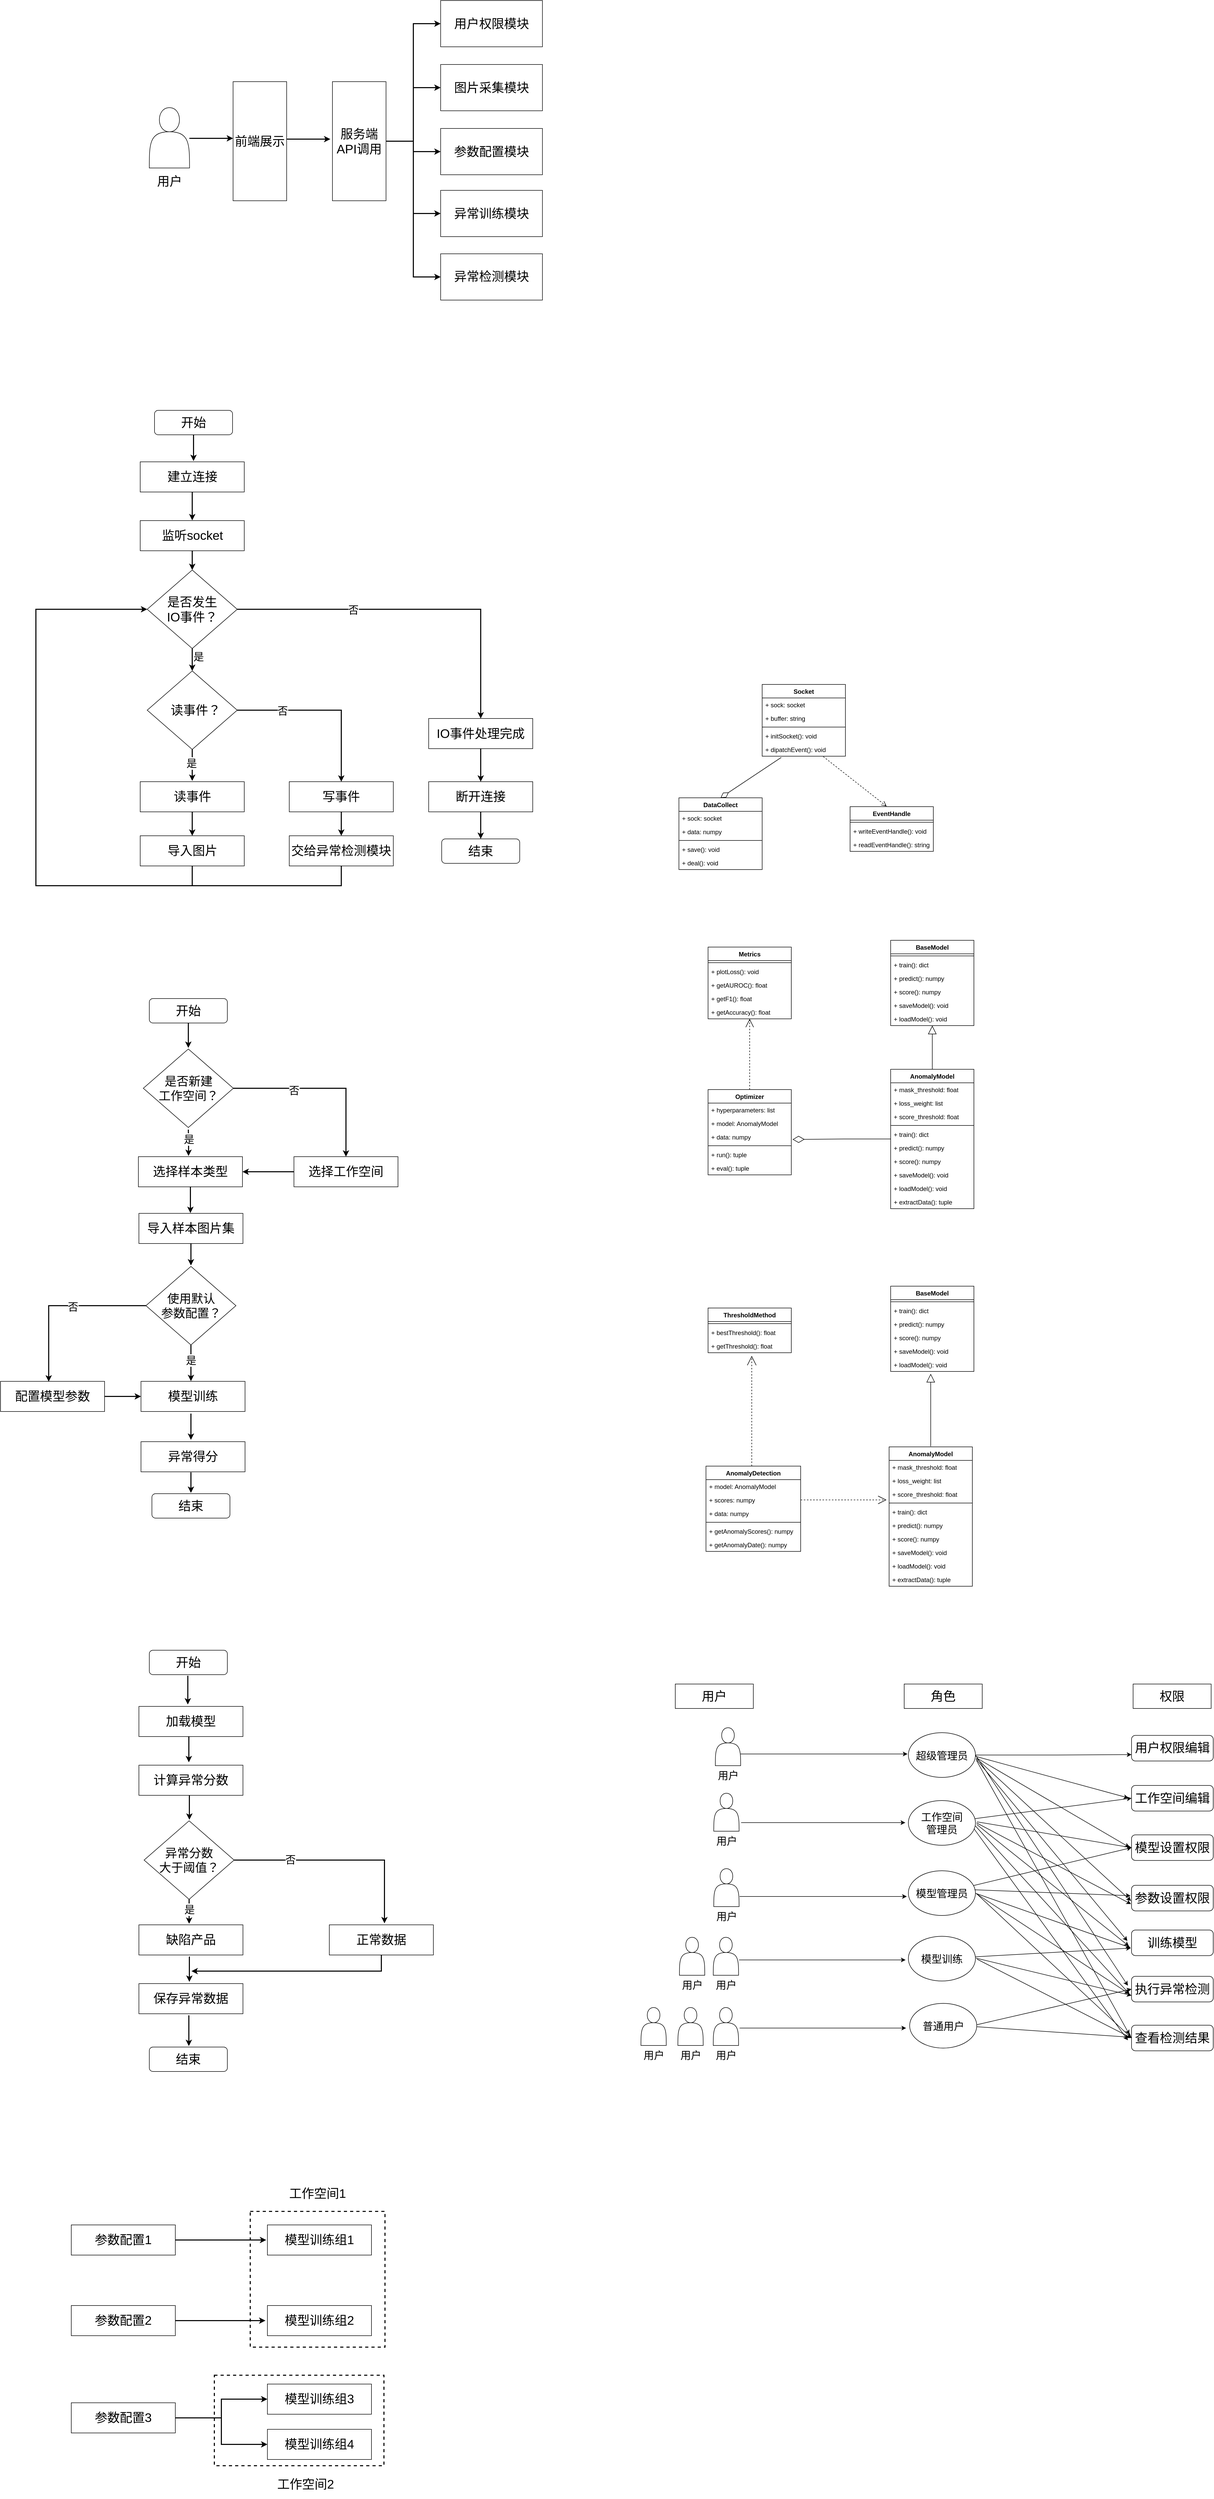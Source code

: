 <mxfile version="23.1.1" type="github">
  <diagram name="第 1 页" id="oIgSJ-jCkEDPL_mwqBG6">
    <mxGraphModel dx="1946" dy="1018" grid="0" gridSize="10" guides="1" tooltips="1" connect="1" arrows="1" fold="1" page="0" pageScale="1" pageWidth="1169" pageHeight="827" math="0" shadow="0">
      <root>
        <mxCell id="0" />
        <mxCell id="1" parent="0" />
        <mxCell id="VJg2SWNOefzOuOHamc-v-97" value="" style="rounded=0;whiteSpace=wrap;html=1;strokeWidth=2;dashed=1;" vertex="1" parent="1">
          <mxGeometry x="324" y="4673" width="326" height="174" as="geometry" />
        </mxCell>
        <mxCell id="VJg2SWNOefzOuOHamc-v-95" value="" style="rounded=0;whiteSpace=wrap;html=1;dashed=1;strokeWidth=2;" vertex="1" parent="1">
          <mxGeometry x="393" y="4358" width="259" height="261" as="geometry" />
        </mxCell>
        <mxCell id="Z4AFo1DgdPZZFTQi7bNu-21" style="edgeStyle=orthogonalEdgeStyle;rounded=0;orthogonalLoop=1;jettySize=auto;html=1;strokeWidth=2;" parent="1" edge="1">
          <mxGeometry relative="1" as="geometry">
            <mxPoint x="547" y="373.5" as="targetPoint" />
            <mxPoint x="463" y="373.5" as="sourcePoint" />
          </mxGeometry>
        </mxCell>
        <mxCell id="Z4AFo1DgdPZZFTQi7bNu-3" value="&lt;font style=&quot;font-size: 24px;&quot;&gt;前端展示&lt;/font&gt;" style="rounded=0;whiteSpace=wrap;html=1;" parent="1" vertex="1">
          <mxGeometry x="360" y="263" width="103" height="229" as="geometry" />
        </mxCell>
        <mxCell id="Z4AFo1DgdPZZFTQi7bNu-22" style="edgeStyle=orthogonalEdgeStyle;rounded=0;orthogonalLoop=1;jettySize=auto;html=1;entryX=0.5;entryY=1;entryDx=0;entryDy=0;strokeWidth=2;" parent="1" source="Z4AFo1DgdPZZFTQi7bNu-5" target="Z4AFo1DgdPZZFTQi7bNu-6" edge="1">
          <mxGeometry relative="1" as="geometry" />
        </mxCell>
        <mxCell id="Z4AFo1DgdPZZFTQi7bNu-23" style="edgeStyle=orthogonalEdgeStyle;rounded=0;orthogonalLoop=1;jettySize=auto;html=1;entryX=0.5;entryY=1;entryDx=0;entryDy=0;strokeWidth=2;" parent="1" source="Z4AFo1DgdPZZFTQi7bNu-5" target="Z4AFo1DgdPZZFTQi7bNu-11" edge="1">
          <mxGeometry relative="1" as="geometry" />
        </mxCell>
        <mxCell id="Z4AFo1DgdPZZFTQi7bNu-24" style="edgeStyle=orthogonalEdgeStyle;rounded=0;orthogonalLoop=1;jettySize=auto;html=1;entryX=0.5;entryY=1;entryDx=0;entryDy=0;strokeWidth=2;" parent="1" source="Z4AFo1DgdPZZFTQi7bNu-5" target="Z4AFo1DgdPZZFTQi7bNu-14" edge="1">
          <mxGeometry relative="1" as="geometry" />
        </mxCell>
        <mxCell id="Z4AFo1DgdPZZFTQi7bNu-25" style="edgeStyle=orthogonalEdgeStyle;rounded=0;orthogonalLoop=1;jettySize=auto;html=1;entryX=0.5;entryY=1;entryDx=0;entryDy=0;strokeWidth=2;" parent="1" source="Z4AFo1DgdPZZFTQi7bNu-5" target="Z4AFo1DgdPZZFTQi7bNu-17" edge="1">
          <mxGeometry relative="1" as="geometry" />
        </mxCell>
        <mxCell id="VJg2SWNOefzOuOHamc-v-8" style="edgeStyle=orthogonalEdgeStyle;rounded=0;orthogonalLoop=1;jettySize=auto;html=1;entryX=0.5;entryY=1;entryDx=0;entryDy=0;strokeWidth=2;" edge="1" parent="1" source="Z4AFo1DgdPZZFTQi7bNu-5" target="VJg2SWNOefzOuOHamc-v-6">
          <mxGeometry relative="1" as="geometry" />
        </mxCell>
        <mxCell id="Z4AFo1DgdPZZFTQi7bNu-5" value="&lt;font style=&quot;font-size: 24px;&quot;&gt;服务端API调用&lt;/font&gt;" style="rounded=0;whiteSpace=wrap;html=1;" parent="1" vertex="1">
          <mxGeometry x="551" y="263" width="103" height="229" as="geometry" />
        </mxCell>
        <mxCell id="Z4AFo1DgdPZZFTQi7bNu-8" value="" style="group" parent="1" vertex="1" connectable="0">
          <mxGeometry x="759" y="107" width="195.64" height="89" as="geometry" />
        </mxCell>
        <mxCell id="Z4AFo1DgdPZZFTQi7bNu-6" value="" style="rounded=0;whiteSpace=wrap;html=1;rotation=90;" parent="Z4AFo1DgdPZZFTQi7bNu-8" vertex="1">
          <mxGeometry x="53.32" y="-53.32" width="89" height="195.64" as="geometry" />
        </mxCell>
        <mxCell id="Z4AFo1DgdPZZFTQi7bNu-7" value="&lt;font style=&quot;font-size: 24px;&quot;&gt;用户权限模块&lt;/font&gt;" style="text;html=1;strokeColor=none;fillColor=none;align=center;verticalAlign=middle;whiteSpace=wrap;rounded=0;" parent="Z4AFo1DgdPZZFTQi7bNu-8" vertex="1">
          <mxGeometry x="10.82" y="25.5" width="174" height="38" as="geometry" />
        </mxCell>
        <mxCell id="Z4AFo1DgdPZZFTQi7bNu-9" value="" style="group;strokeWidth=2;" parent="1" vertex="1" connectable="0">
          <mxGeometry x="199" y="313" width="77.33" height="157" as="geometry" />
        </mxCell>
        <mxCell id="Z4AFo1DgdPZZFTQi7bNu-1" value="" style="shape=actor;whiteSpace=wrap;html=1;" parent="Z4AFo1DgdPZZFTQi7bNu-9" vertex="1">
          <mxGeometry width="77.33" height="116" as="geometry" />
        </mxCell>
        <mxCell id="Z4AFo1DgdPZZFTQi7bNu-2" value="&lt;font style=&quot;font-size: 24px;&quot;&gt;用户&lt;/font&gt;" style="text;html=1;strokeColor=none;fillColor=none;align=center;verticalAlign=middle;whiteSpace=wrap;rounded=0;" parent="Z4AFo1DgdPZZFTQi7bNu-9" vertex="1">
          <mxGeometry x="8.66" y="127" width="60" height="30" as="geometry" />
        </mxCell>
        <mxCell id="Z4AFo1DgdPZZFTQi7bNu-10" value="" style="group" parent="1" vertex="1" connectable="0">
          <mxGeometry x="759" y="353" width="195.64" height="89" as="geometry" />
        </mxCell>
        <mxCell id="Z4AFo1DgdPZZFTQi7bNu-11" value="" style="rounded=0;whiteSpace=wrap;html=1;rotation=90;" parent="Z4AFo1DgdPZZFTQi7bNu-10" vertex="1">
          <mxGeometry x="53.32" y="-53.32" width="89" height="195.64" as="geometry" />
        </mxCell>
        <mxCell id="Z4AFo1DgdPZZFTQi7bNu-12" value="&lt;span style=&quot;font-size: 24px;&quot;&gt;参数配置模块&lt;/span&gt;" style="text;html=1;strokeColor=none;fillColor=none;align=center;verticalAlign=middle;whiteSpace=wrap;rounded=0;" parent="Z4AFo1DgdPZZFTQi7bNu-10" vertex="1">
          <mxGeometry x="10.82" y="25.5" width="174" height="38" as="geometry" />
        </mxCell>
        <mxCell id="Z4AFo1DgdPZZFTQi7bNu-13" value="" style="group" parent="1" vertex="1" connectable="0">
          <mxGeometry x="759" y="472" width="195.64" height="89" as="geometry" />
        </mxCell>
        <mxCell id="Z4AFo1DgdPZZFTQi7bNu-14" value="" style="rounded=0;whiteSpace=wrap;html=1;rotation=90;" parent="Z4AFo1DgdPZZFTQi7bNu-13" vertex="1">
          <mxGeometry x="53.32" y="-53.32" width="89" height="195.64" as="geometry" />
        </mxCell>
        <mxCell id="Z4AFo1DgdPZZFTQi7bNu-15" value="&lt;font style=&quot;font-size: 24px;&quot;&gt;异常训练模块&lt;/font&gt;" style="text;html=1;strokeColor=none;fillColor=none;align=center;verticalAlign=middle;whiteSpace=wrap;rounded=0;" parent="Z4AFo1DgdPZZFTQi7bNu-13" vertex="1">
          <mxGeometry x="10.82" y="25.5" width="174" height="38" as="geometry" />
        </mxCell>
        <mxCell id="Z4AFo1DgdPZZFTQi7bNu-16" value="" style="group" parent="1" vertex="1" connectable="0">
          <mxGeometry x="759" y="593" width="195.64" height="89" as="geometry" />
        </mxCell>
        <mxCell id="Z4AFo1DgdPZZFTQi7bNu-17" value="" style="rounded=0;whiteSpace=wrap;html=1;rotation=90;" parent="Z4AFo1DgdPZZFTQi7bNu-16" vertex="1">
          <mxGeometry x="53.32" y="-52.32" width="89" height="195.64" as="geometry" />
        </mxCell>
        <mxCell id="Z4AFo1DgdPZZFTQi7bNu-18" value="&lt;font style=&quot;font-size: 24px;&quot;&gt;异常检测模块&lt;/font&gt;" style="text;html=1;strokeColor=none;fillColor=none;align=center;verticalAlign=middle;whiteSpace=wrap;rounded=0;" parent="Z4AFo1DgdPZZFTQi7bNu-16" vertex="1">
          <mxGeometry x="10.82" y="25.5" width="174" height="38" as="geometry" />
        </mxCell>
        <mxCell id="Z4AFo1DgdPZZFTQi7bNu-26" style="edgeStyle=orthogonalEdgeStyle;rounded=0;orthogonalLoop=1;jettySize=auto;html=1;strokeWidth=2;" parent="1" edge="1">
          <mxGeometry relative="1" as="geometry">
            <mxPoint x="360" y="372" as="targetPoint" />
            <mxPoint x="276" y="372" as="sourcePoint" />
          </mxGeometry>
        </mxCell>
        <mxCell id="a3Q9JlaJn4SBkysk_mds-16" style="edgeStyle=orthogonalEdgeStyle;rounded=0;orthogonalLoop=1;jettySize=auto;html=1;strokeWidth=2;" parent="1" source="a3Q9JlaJn4SBkysk_mds-1" edge="1">
          <mxGeometry relative="1" as="geometry">
            <mxPoint x="284" y="992.5" as="targetPoint" />
          </mxGeometry>
        </mxCell>
        <mxCell id="a3Q9JlaJn4SBkysk_mds-1" value="&lt;font style=&quot;font-size: 24px;&quot;&gt;开始&lt;/font&gt;" style="rounded=1;whiteSpace=wrap;html=1;" parent="1" vertex="1">
          <mxGeometry x="209" y="895" width="150" height="47" as="geometry" />
        </mxCell>
        <mxCell id="a3Q9JlaJn4SBkysk_mds-17" style="edgeStyle=orthogonalEdgeStyle;rounded=0;orthogonalLoop=1;jettySize=auto;html=1;strokeWidth=2;" parent="1" source="a3Q9JlaJn4SBkysk_mds-2" edge="1">
          <mxGeometry relative="1" as="geometry">
            <mxPoint x="281.5" y="1106.5" as="targetPoint" />
          </mxGeometry>
        </mxCell>
        <mxCell id="a3Q9JlaJn4SBkysk_mds-2" value="&lt;font style=&quot;font-size: 24px;&quot;&gt;建立连接&lt;/font&gt;" style="rounded=0;whiteSpace=wrap;html=1;" parent="1" vertex="1">
          <mxGeometry x="181.5" y="994" width="200" height="58" as="geometry" />
        </mxCell>
        <mxCell id="a3Q9JlaJn4SBkysk_mds-3" value="&lt;font style=&quot;font-size: 24px;&quot;&gt;监听socket&lt;/font&gt;" style="rounded=0;whiteSpace=wrap;html=1;" parent="1" vertex="1">
          <mxGeometry x="181.5" y="1107" width="200" height="58" as="geometry" />
        </mxCell>
        <mxCell id="a3Q9JlaJn4SBkysk_mds-21" style="edgeStyle=orthogonalEdgeStyle;rounded=0;orthogonalLoop=1;jettySize=auto;html=1;strokeWidth=2;" parent="1" source="a3Q9JlaJn4SBkysk_mds-5" target="a3Q9JlaJn4SBkysk_mds-10" edge="1">
          <mxGeometry relative="1" as="geometry" />
        </mxCell>
        <mxCell id="a3Q9JlaJn4SBkysk_mds-5" value="&lt;span style=&quot;font-size: 24px;&quot;&gt;读事件&lt;/span&gt;" style="rounded=0;whiteSpace=wrap;html=1;" parent="1" vertex="1">
          <mxGeometry x="181.5" y="1609" width="200" height="58" as="geometry" />
        </mxCell>
        <mxCell id="a3Q9JlaJn4SBkysk_mds-24" style="edgeStyle=orthogonalEdgeStyle;rounded=0;orthogonalLoop=1;jettySize=auto;html=1;entryX=0.5;entryY=0;entryDx=0;entryDy=0;strokeWidth=2;" parent="1" source="a3Q9JlaJn4SBkysk_mds-8" target="a3Q9JlaJn4SBkysk_mds-13" edge="1">
          <mxGeometry relative="1" as="geometry" />
        </mxCell>
        <mxCell id="a3Q9JlaJn4SBkysk_mds-34" value="&lt;font style=&quot;font-size: 20px;&quot;&gt;否&lt;/font&gt;" style="edgeLabel;html=1;align=center;verticalAlign=middle;resizable=0;points=[];" parent="a3Q9JlaJn4SBkysk_mds-24" vertex="1" connectable="0">
          <mxGeometry x="-0.343" relative="1" as="geometry">
            <mxPoint as="offset" />
          </mxGeometry>
        </mxCell>
        <mxCell id="a3Q9JlaJn4SBkysk_mds-8" value="&lt;font style=&quot;font-size: 24px;&quot;&gt;是否发生&lt;br&gt;IO事件？&lt;/font&gt;" style="strokeWidth=1;html=1;shape=mxgraph.flowchart.decision;whiteSpace=wrap;" parent="1" vertex="1">
          <mxGeometry x="195" y="1202" width="173" height="151" as="geometry" />
        </mxCell>
        <mxCell id="a3Q9JlaJn4SBkysk_mds-20" style="edgeStyle=orthogonalEdgeStyle;rounded=0;orthogonalLoop=1;jettySize=auto;html=1;strokeWidth=2;" parent="1" source="a3Q9JlaJn4SBkysk_mds-9" edge="1">
          <mxGeometry relative="1" as="geometry">
            <mxPoint x="281.5" y="1607.5" as="targetPoint" />
          </mxGeometry>
        </mxCell>
        <mxCell id="a3Q9JlaJn4SBkysk_mds-33" value="&lt;font style=&quot;font-size: 20px;&quot;&gt;是&lt;/font&gt;" style="edgeLabel;html=1;align=center;verticalAlign=middle;resizable=0;points=[];" parent="a3Q9JlaJn4SBkysk_mds-20" vertex="1" connectable="0">
          <mxGeometry x="-0.141" y="-2" relative="1" as="geometry">
            <mxPoint as="offset" />
          </mxGeometry>
        </mxCell>
        <mxCell id="a3Q9JlaJn4SBkysk_mds-22" style="edgeStyle=orthogonalEdgeStyle;rounded=0;orthogonalLoop=1;jettySize=auto;html=1;entryX=0.5;entryY=0;entryDx=0;entryDy=0;strokeWidth=2;" parent="1" source="a3Q9JlaJn4SBkysk_mds-9" target="a3Q9JlaJn4SBkysk_mds-11" edge="1">
          <mxGeometry relative="1" as="geometry" />
        </mxCell>
        <mxCell id="a3Q9JlaJn4SBkysk_mds-32" value="&lt;font style=&quot;font-size: 20px;&quot;&gt;否&lt;/font&gt;" style="edgeLabel;html=1;align=center;verticalAlign=middle;resizable=0;points=[];" parent="a3Q9JlaJn4SBkysk_mds-22" vertex="1" connectable="0">
          <mxGeometry x="-0.483" relative="1" as="geometry">
            <mxPoint as="offset" />
          </mxGeometry>
        </mxCell>
        <mxCell id="a3Q9JlaJn4SBkysk_mds-9" value="&lt;span style=&quot;font-size: 24px;&quot;&gt;&amp;nbsp; 读事件？&lt;/span&gt;" style="strokeWidth=1;html=1;shape=mxgraph.flowchart.decision;whiteSpace=wrap;" parent="1" vertex="1">
          <mxGeometry x="195" y="1396" width="173" height="151" as="geometry" />
        </mxCell>
        <mxCell id="a3Q9JlaJn4SBkysk_mds-10" value="&lt;span style=&quot;font-size: 24px;&quot;&gt;导入图片&lt;/span&gt;" style="rounded=0;whiteSpace=wrap;html=1;" parent="1" vertex="1">
          <mxGeometry x="181.5" y="1713" width="200" height="58" as="geometry" />
        </mxCell>
        <mxCell id="a3Q9JlaJn4SBkysk_mds-23" style="edgeStyle=orthogonalEdgeStyle;rounded=0;orthogonalLoop=1;jettySize=auto;html=1;entryX=0.5;entryY=0;entryDx=0;entryDy=0;strokeWidth=2;" parent="1" source="a3Q9JlaJn4SBkysk_mds-11" target="a3Q9JlaJn4SBkysk_mds-12" edge="1">
          <mxGeometry relative="1" as="geometry" />
        </mxCell>
        <mxCell id="a3Q9JlaJn4SBkysk_mds-11" value="&lt;span style=&quot;font-size: 24px;&quot;&gt;写事件&lt;/span&gt;" style="rounded=0;whiteSpace=wrap;html=1;" parent="1" vertex="1">
          <mxGeometry x="468" y="1609" width="200" height="58" as="geometry" />
        </mxCell>
        <mxCell id="a3Q9JlaJn4SBkysk_mds-29" style="edgeStyle=orthogonalEdgeStyle;rounded=0;orthogonalLoop=1;jettySize=auto;html=1;endArrow=none;endFill=0;strokeWidth=2;" parent="1" source="a3Q9JlaJn4SBkysk_mds-12" edge="1">
          <mxGeometry relative="1" as="geometry">
            <mxPoint x="282" y="1809" as="targetPoint" />
            <Array as="points">
              <mxPoint x="568" y="1809" />
              <mxPoint x="283" y="1809" />
            </Array>
          </mxGeometry>
        </mxCell>
        <mxCell id="a3Q9JlaJn4SBkysk_mds-12" value="&lt;span style=&quot;font-size: 24px;&quot;&gt;交给异常检测模块&lt;/span&gt;" style="rounded=0;whiteSpace=wrap;html=1;" parent="1" vertex="1">
          <mxGeometry x="468" y="1713" width="200" height="58" as="geometry" />
        </mxCell>
        <mxCell id="a3Q9JlaJn4SBkysk_mds-25" style="edgeStyle=orthogonalEdgeStyle;rounded=0;orthogonalLoop=1;jettySize=auto;html=1;strokeWidth=2;" parent="1" source="a3Q9JlaJn4SBkysk_mds-13" target="a3Q9JlaJn4SBkysk_mds-14" edge="1">
          <mxGeometry relative="1" as="geometry" />
        </mxCell>
        <mxCell id="a3Q9JlaJn4SBkysk_mds-13" value="&lt;span style=&quot;font-size: 24px;&quot;&gt;IO事件处理完成&lt;/span&gt;" style="rounded=0;whiteSpace=wrap;html=1;" parent="1" vertex="1">
          <mxGeometry x="736" y="1487.5" width="200" height="58" as="geometry" />
        </mxCell>
        <mxCell id="a3Q9JlaJn4SBkysk_mds-26" style="edgeStyle=orthogonalEdgeStyle;rounded=0;orthogonalLoop=1;jettySize=auto;html=1;strokeWidth=2;" parent="1" source="a3Q9JlaJn4SBkysk_mds-14" target="a3Q9JlaJn4SBkysk_mds-15" edge="1">
          <mxGeometry relative="1" as="geometry" />
        </mxCell>
        <mxCell id="a3Q9JlaJn4SBkysk_mds-14" value="&lt;span style=&quot;font-size: 24px;&quot;&gt;断开连接&lt;/span&gt;" style="rounded=0;whiteSpace=wrap;html=1;" parent="1" vertex="1">
          <mxGeometry x="736" y="1609" width="200" height="58" as="geometry" />
        </mxCell>
        <mxCell id="a3Q9JlaJn4SBkysk_mds-15" value="&lt;font style=&quot;font-size: 24px;&quot;&gt;结束&lt;/font&gt;" style="rounded=1;whiteSpace=wrap;html=1;" parent="1" vertex="1">
          <mxGeometry x="761" y="1719" width="150" height="47" as="geometry" />
        </mxCell>
        <mxCell id="a3Q9JlaJn4SBkysk_mds-18" style="edgeStyle=orthogonalEdgeStyle;rounded=0;orthogonalLoop=1;jettySize=auto;html=1;entryX=0.5;entryY=0;entryDx=0;entryDy=0;entryPerimeter=0;strokeWidth=2;" parent="1" source="a3Q9JlaJn4SBkysk_mds-3" target="a3Q9JlaJn4SBkysk_mds-8" edge="1">
          <mxGeometry relative="1" as="geometry" />
        </mxCell>
        <mxCell id="a3Q9JlaJn4SBkysk_mds-19" style="edgeStyle=orthogonalEdgeStyle;rounded=0;orthogonalLoop=1;jettySize=auto;html=1;entryX=0.5;entryY=0;entryDx=0;entryDy=0;entryPerimeter=0;strokeWidth=2;" parent="1" source="a3Q9JlaJn4SBkysk_mds-8" target="a3Q9JlaJn4SBkysk_mds-9" edge="1">
          <mxGeometry relative="1" as="geometry" />
        </mxCell>
        <mxCell id="a3Q9JlaJn4SBkysk_mds-27" style="edgeStyle=orthogonalEdgeStyle;rounded=0;orthogonalLoop=1;jettySize=auto;html=1;entryX=0;entryY=0.5;entryDx=0;entryDy=0;entryPerimeter=0;strokeWidth=2;" parent="1" source="a3Q9JlaJn4SBkysk_mds-10" target="a3Q9JlaJn4SBkysk_mds-8" edge="1">
          <mxGeometry relative="1" as="geometry">
            <Array as="points">
              <mxPoint x="282" y="1809" />
              <mxPoint x="-19" y="1809" />
              <mxPoint x="-19" y="1278" />
            </Array>
          </mxGeometry>
        </mxCell>
        <mxCell id="a3Q9JlaJn4SBkysk_mds-31" value="&lt;font style=&quot;font-size: 20px;&quot;&gt;是&lt;/font&gt;" style="text;html=1;strokeColor=none;fillColor=none;align=center;verticalAlign=middle;whiteSpace=wrap;rounded=0;" parent="1" vertex="1">
          <mxGeometry x="264" y="1353" width="60" height="30" as="geometry" />
        </mxCell>
        <mxCell id="a3Q9JlaJn4SBkysk_mds-50" value="Socket" style="swimlane;fontStyle=1;align=center;verticalAlign=top;childLayout=stackLayout;horizontal=1;startSize=26;horizontalStack=0;resizeParent=1;resizeParentMax=0;resizeLast=0;collapsible=1;marginBottom=0;whiteSpace=wrap;html=1;" parent="1" vertex="1">
          <mxGeometry x="1377" y="1422" width="160" height="138" as="geometry">
            <mxRectangle x="1179" y="1234" width="74" height="26" as="alternateBounds" />
          </mxGeometry>
        </mxCell>
        <mxCell id="a3Q9JlaJn4SBkysk_mds-51" value="+ sock: socket" style="text;strokeColor=none;fillColor=none;align=left;verticalAlign=top;spacingLeft=4;spacingRight=4;overflow=hidden;rotatable=0;points=[[0,0.5],[1,0.5]];portConstraint=eastwest;whiteSpace=wrap;html=1;" parent="a3Q9JlaJn4SBkysk_mds-50" vertex="1">
          <mxGeometry y="26" width="160" height="26" as="geometry" />
        </mxCell>
        <mxCell id="a3Q9JlaJn4SBkysk_mds-65" value="&lt;span style=&quot;color: rgb(0, 0, 0); font-family: Helvetica; font-size: 12px; font-style: normal; font-variant-ligatures: normal; font-variant-caps: normal; font-weight: 400; letter-spacing: normal; orphans: 2; text-align: left; text-indent: 0px; text-transform: none; widows: 2; word-spacing: 0px; -webkit-text-stroke-width: 0px; background-color: rgb(255, 255, 255); text-decoration-thickness: initial; text-decoration-style: initial; text-decoration-color: initial; float: none; display: inline !important;&quot;&gt;+ buffer: string&amp;nbsp;&lt;/span&gt;" style="text;strokeColor=none;fillColor=none;align=left;verticalAlign=top;spacingLeft=4;spacingRight=4;overflow=hidden;rotatable=0;points=[[0,0.5],[1,0.5]];portConstraint=eastwest;whiteSpace=wrap;html=1;" parent="a3Q9JlaJn4SBkysk_mds-50" vertex="1">
          <mxGeometry y="52" width="160" height="26" as="geometry" />
        </mxCell>
        <mxCell id="a3Q9JlaJn4SBkysk_mds-52" value="" style="line;strokeWidth=1;fillColor=none;align=left;verticalAlign=middle;spacingTop=-1;spacingLeft=3;spacingRight=3;rotatable=0;labelPosition=right;points=[];portConstraint=eastwest;strokeColor=inherit;" parent="a3Q9JlaJn4SBkysk_mds-50" vertex="1">
          <mxGeometry y="78" width="160" height="8" as="geometry" />
        </mxCell>
        <mxCell id="a3Q9JlaJn4SBkysk_mds-53" value="+ initSocket(): void" style="text;strokeColor=none;fillColor=none;align=left;verticalAlign=top;spacingLeft=4;spacingRight=4;overflow=hidden;rotatable=0;points=[[0,0.5],[1,0.5]];portConstraint=eastwest;whiteSpace=wrap;html=1;" parent="a3Q9JlaJn4SBkysk_mds-50" vertex="1">
          <mxGeometry y="86" width="160" height="26" as="geometry" />
        </mxCell>
        <mxCell id="a3Q9JlaJn4SBkysk_mds-66" value="+ dipatchEvent(): void" style="text;strokeColor=none;fillColor=none;align=left;verticalAlign=top;spacingLeft=4;spacingRight=4;overflow=hidden;rotatable=0;points=[[0,0.5],[1,0.5]];portConstraint=eastwest;whiteSpace=wrap;html=1;" parent="a3Q9JlaJn4SBkysk_mds-50" vertex="1">
          <mxGeometry y="112" width="160" height="26" as="geometry" />
        </mxCell>
        <mxCell id="a3Q9JlaJn4SBkysk_mds-55" value="DataCollect" style="swimlane;fontStyle=1;align=center;verticalAlign=top;childLayout=stackLayout;horizontal=1;startSize=26;horizontalStack=0;resizeParent=1;resizeParentMax=0;resizeLast=0;collapsible=1;marginBottom=0;whiteSpace=wrap;html=1;" parent="1" vertex="1">
          <mxGeometry x="1217" y="1640" width="160" height="138" as="geometry" />
        </mxCell>
        <mxCell id="a3Q9JlaJn4SBkysk_mds-56" value="+ sock: socket" style="text;strokeColor=none;fillColor=none;align=left;verticalAlign=top;spacingLeft=4;spacingRight=4;overflow=hidden;rotatable=0;points=[[0,0.5],[1,0.5]];portConstraint=eastwest;whiteSpace=wrap;html=1;" parent="a3Q9JlaJn4SBkysk_mds-55" vertex="1">
          <mxGeometry y="26" width="160" height="26" as="geometry" />
        </mxCell>
        <mxCell id="a3Q9JlaJn4SBkysk_mds-68" value="&lt;span style=&quot;color: rgb(0, 0, 0); font-family: Helvetica; font-size: 12px; font-style: normal; font-variant-ligatures: normal; font-variant-caps: normal; font-weight: 400; letter-spacing: normal; orphans: 2; text-align: left; text-indent: 0px; text-transform: none; widows: 2; word-spacing: 0px; -webkit-text-stroke-width: 0px; background-color: rgb(255, 255, 255); text-decoration-thickness: initial; text-decoration-style: initial; text-decoration-color: initial; float: none; display: inline !important;&quot;&gt;+ data: numpy&lt;/span&gt;" style="text;strokeColor=none;fillColor=none;align=left;verticalAlign=top;spacingLeft=4;spacingRight=4;overflow=hidden;rotatable=0;points=[[0,0.5],[1,0.5]];portConstraint=eastwest;whiteSpace=wrap;html=1;" parent="a3Q9JlaJn4SBkysk_mds-55" vertex="1">
          <mxGeometry y="52" width="160" height="26" as="geometry" />
        </mxCell>
        <mxCell id="a3Q9JlaJn4SBkysk_mds-57" value="" style="line;strokeWidth=1;fillColor=none;align=left;verticalAlign=middle;spacingTop=-1;spacingLeft=3;spacingRight=3;rotatable=0;labelPosition=right;points=[];portConstraint=eastwest;strokeColor=inherit;" parent="a3Q9JlaJn4SBkysk_mds-55" vertex="1">
          <mxGeometry y="78" width="160" height="8" as="geometry" />
        </mxCell>
        <mxCell id="a3Q9JlaJn4SBkysk_mds-58" value="+ save(): void" style="text;strokeColor=none;fillColor=none;align=left;verticalAlign=top;spacingLeft=4;spacingRight=4;overflow=hidden;rotatable=0;points=[[0,0.5],[1,0.5]];portConstraint=eastwest;whiteSpace=wrap;html=1;" parent="a3Q9JlaJn4SBkysk_mds-55" vertex="1">
          <mxGeometry y="86" width="160" height="26" as="geometry" />
        </mxCell>
        <mxCell id="a3Q9JlaJn4SBkysk_mds-69" value="&lt;span style=&quot;color: rgb(0, 0, 0); font-family: Helvetica; font-size: 12px; font-style: normal; font-variant-ligatures: normal; font-variant-caps: normal; font-weight: 400; letter-spacing: normal; orphans: 2; text-align: left; text-indent: 0px; text-transform: none; widows: 2; word-spacing: 0px; -webkit-text-stroke-width: 0px; background-color: rgb(255, 255, 255); text-decoration-thickness: initial; text-decoration-style: initial; text-decoration-color: initial; float: none; display: inline !important;&quot;&gt;+ deal(): void&lt;/span&gt;" style="text;strokeColor=none;fillColor=none;align=left;verticalAlign=top;spacingLeft=4;spacingRight=4;overflow=hidden;rotatable=0;points=[[0,0.5],[1,0.5]];portConstraint=eastwest;whiteSpace=wrap;html=1;" parent="a3Q9JlaJn4SBkysk_mds-55" vertex="1">
          <mxGeometry y="112" width="160" height="26" as="geometry" />
        </mxCell>
        <mxCell id="a3Q9JlaJn4SBkysk_mds-59" value="EventHandle" style="swimlane;fontStyle=1;align=center;verticalAlign=top;childLayout=stackLayout;horizontal=1;startSize=26;horizontalStack=0;resizeParent=1;resizeParentMax=0;resizeLast=0;collapsible=1;marginBottom=0;whiteSpace=wrap;html=1;" parent="1" vertex="1">
          <mxGeometry x="1546" y="1657" width="160" height="86" as="geometry" />
        </mxCell>
        <mxCell id="a3Q9JlaJn4SBkysk_mds-61" value="" style="line;strokeWidth=1;fillColor=none;align=left;verticalAlign=middle;spacingTop=-1;spacingLeft=3;spacingRight=3;rotatable=0;labelPosition=right;points=[];portConstraint=eastwest;strokeColor=inherit;" parent="a3Q9JlaJn4SBkysk_mds-59" vertex="1">
          <mxGeometry y="26" width="160" height="8" as="geometry" />
        </mxCell>
        <mxCell id="a3Q9JlaJn4SBkysk_mds-62" value="+ writeEventHandle(): void" style="text;strokeColor=none;fillColor=none;align=left;verticalAlign=top;spacingLeft=4;spacingRight=4;overflow=hidden;rotatable=0;points=[[0,0.5],[1,0.5]];portConstraint=eastwest;whiteSpace=wrap;html=1;" parent="a3Q9JlaJn4SBkysk_mds-59" vertex="1">
          <mxGeometry y="34" width="160" height="26" as="geometry" />
        </mxCell>
        <mxCell id="a3Q9JlaJn4SBkysk_mds-67" value="&lt;span style=&quot;color: rgb(0, 0, 0); font-family: Helvetica; font-size: 12px; font-style: normal; font-variant-ligatures: normal; font-variant-caps: normal; font-weight: 400; letter-spacing: normal; orphans: 2; text-align: left; text-indent: 0px; text-transform: none; widows: 2; word-spacing: 0px; -webkit-text-stroke-width: 0px; background-color: rgb(255, 255, 255); text-decoration-thickness: initial; text-decoration-style: initial; text-decoration-color: initial; float: none; display: inline !important;&quot;&gt;+ readEventHandle(): string&lt;/span&gt;" style="text;strokeColor=none;fillColor=none;align=left;verticalAlign=top;spacingLeft=4;spacingRight=4;overflow=hidden;rotatable=0;points=[[0,0.5],[1,0.5]];portConstraint=eastwest;whiteSpace=wrap;html=1;" parent="a3Q9JlaJn4SBkysk_mds-59" vertex="1">
          <mxGeometry y="60" width="160" height="26" as="geometry" />
        </mxCell>
        <mxCell id="a3Q9JlaJn4SBkysk_mds-71" style="rounded=0;orthogonalLoop=1;jettySize=auto;html=1;entryX=0.5;entryY=0;entryDx=0;entryDy=0;endArrow=diamondThin;endFill=0;endSize=16;exitX=0.23;exitY=1.09;exitDx=0;exitDy=0;exitPerimeter=0;" parent="1" source="a3Q9JlaJn4SBkysk_mds-66" target="a3Q9JlaJn4SBkysk_mds-55" edge="1">
          <mxGeometry relative="1" as="geometry" />
        </mxCell>
        <mxCell id="a3Q9JlaJn4SBkysk_mds-72" style="rounded=0;orthogonalLoop=1;jettySize=auto;html=1;endSize=8;endArrow=open;endFill=0;dashed=1;exitX=0.735;exitY=1.033;exitDx=0;exitDy=0;exitPerimeter=0;entryX=0.439;entryY=-0.007;entryDx=0;entryDy=0;entryPerimeter=0;" parent="1" source="a3Q9JlaJn4SBkysk_mds-66" target="a3Q9JlaJn4SBkysk_mds-59" edge="1">
          <mxGeometry relative="1" as="geometry">
            <mxPoint x="1650" y="1669" as="targetPoint" />
          </mxGeometry>
        </mxCell>
        <mxCell id="YO7OPcjBrQpYHbS6nEXv-11" style="edgeStyle=orthogonalEdgeStyle;rounded=0;orthogonalLoop=1;jettySize=auto;html=1;strokeWidth=2;" parent="1" source="YO7OPcjBrQpYHbS6nEXv-1" edge="1">
          <mxGeometry relative="1" as="geometry">
            <mxPoint x="274" y="2120.875" as="targetPoint" />
          </mxGeometry>
        </mxCell>
        <mxCell id="YO7OPcjBrQpYHbS6nEXv-1" value="&lt;font style=&quot;font-size: 24px;&quot;&gt;开始&lt;/font&gt;" style="rounded=1;whiteSpace=wrap;html=1;" parent="1" vertex="1">
          <mxGeometry x="199" y="2026" width="150" height="47" as="geometry" />
        </mxCell>
        <mxCell id="YO7OPcjBrQpYHbS6nEXv-14" style="edgeStyle=orthogonalEdgeStyle;rounded=0;orthogonalLoop=1;jettySize=auto;html=1;strokeWidth=2;" parent="1" source="YO7OPcjBrQpYHbS6nEXv-2" edge="1">
          <mxGeometry relative="1" as="geometry">
            <mxPoint x="278" y="2438.4" as="targetPoint" />
          </mxGeometry>
        </mxCell>
        <mxCell id="YO7OPcjBrQpYHbS6nEXv-2" value="&lt;span style=&quot;font-size: 24px;&quot;&gt;选择样本类型&lt;/span&gt;" style="rounded=0;whiteSpace=wrap;html=1;" parent="1" vertex="1">
          <mxGeometry x="178" y="2330" width="200" height="58" as="geometry" />
        </mxCell>
        <mxCell id="YO7OPcjBrQpYHbS6nEXv-20" style="edgeStyle=orthogonalEdgeStyle;rounded=0;orthogonalLoop=1;jettySize=auto;html=1;entryX=0.5;entryY=0;entryDx=0;entryDy=0;strokeWidth=2;" parent="1" source="YO7OPcjBrQpYHbS6nEXv-3" target="YO7OPcjBrQpYHbS6nEXv-10" edge="1">
          <mxGeometry relative="1" as="geometry" />
        </mxCell>
        <mxCell id="YO7OPcjBrQpYHbS6nEXv-25" value="&lt;font style=&quot;font-size: 20px;&quot;&gt;否&lt;/font&gt;" style="edgeLabel;html=1;align=center;verticalAlign=middle;resizable=0;points=[];" parent="YO7OPcjBrQpYHbS6nEXv-20" vertex="1" connectable="0">
          <mxGeometry x="-0.333" y="-3" relative="1" as="geometry">
            <mxPoint as="offset" />
          </mxGeometry>
        </mxCell>
        <mxCell id="YO7OPcjBrQpYHbS6nEXv-3" value="&lt;span style=&quot;font-size: 23px;&quot;&gt;是否新建&lt;br&gt;工作空间？&lt;/span&gt;" style="strokeWidth=1;html=1;shape=mxgraph.flowchart.decision;whiteSpace=wrap;" parent="1" vertex="1">
          <mxGeometry x="187.5" y="2123" width="173" height="151" as="geometry" />
        </mxCell>
        <mxCell id="YO7OPcjBrQpYHbS6nEXv-15" style="edgeStyle=orthogonalEdgeStyle;rounded=0;orthogonalLoop=1;jettySize=auto;html=1;strokeWidth=2;" parent="1" source="YO7OPcjBrQpYHbS6nEXv-4" edge="1">
          <mxGeometry relative="1" as="geometry">
            <mxPoint x="279" y="2539.2" as="targetPoint" />
          </mxGeometry>
        </mxCell>
        <mxCell id="YO7OPcjBrQpYHbS6nEXv-4" value="&lt;span style=&quot;font-size: 24px;&quot;&gt;导入样本图片集&lt;/span&gt;" style="rounded=0;whiteSpace=wrap;html=1;" parent="1" vertex="1">
          <mxGeometry x="179" y="2439" width="200" height="58" as="geometry" />
        </mxCell>
        <mxCell id="YO7OPcjBrQpYHbS6nEXv-24" style="edgeStyle=orthogonalEdgeStyle;rounded=0;orthogonalLoop=1;jettySize=auto;html=1;entryX=0;entryY=0.5;entryDx=0;entryDy=0;strokeWidth=2;" parent="1" source="YO7OPcjBrQpYHbS6nEXv-5" target="YO7OPcjBrQpYHbS6nEXv-6" edge="1">
          <mxGeometry relative="1" as="geometry" />
        </mxCell>
        <mxCell id="YO7OPcjBrQpYHbS6nEXv-5" value="&lt;span style=&quot;font-size: 24px;&quot;&gt;配置模型参数&lt;/span&gt;" style="rounded=0;whiteSpace=wrap;html=1;" parent="1" vertex="1">
          <mxGeometry x="-87" y="2762" width="200" height="58" as="geometry" />
        </mxCell>
        <mxCell id="YO7OPcjBrQpYHbS6nEXv-17" style="edgeStyle=orthogonalEdgeStyle;rounded=0;orthogonalLoop=1;jettySize=auto;html=1;strokeWidth=2;" parent="1" edge="1">
          <mxGeometry relative="1" as="geometry">
            <mxPoint x="279" y="2874.5" as="targetPoint" />
            <mxPoint x="279" y="2824" as="sourcePoint" />
          </mxGeometry>
        </mxCell>
        <mxCell id="YO7OPcjBrQpYHbS6nEXv-6" value="&lt;span style=&quot;font-size: 24px;&quot;&gt;模型训练&lt;/span&gt;" style="rounded=0;whiteSpace=wrap;html=1;" parent="1" vertex="1">
          <mxGeometry x="183" y="2762" width="200" height="58" as="geometry" />
        </mxCell>
        <mxCell id="YO7OPcjBrQpYHbS6nEXv-16" style="edgeStyle=orthogonalEdgeStyle;rounded=0;orthogonalLoop=1;jettySize=auto;html=1;strokeWidth=2;" parent="1" source="YO7OPcjBrQpYHbS6nEXv-7" edge="1">
          <mxGeometry relative="1" as="geometry">
            <mxPoint x="279" y="2761.6" as="targetPoint" />
          </mxGeometry>
        </mxCell>
        <mxCell id="YO7OPcjBrQpYHbS6nEXv-27" value="&lt;font style=&quot;font-size: 20px;&quot;&gt;是&lt;/font&gt;" style="edgeLabel;html=1;align=center;verticalAlign=middle;resizable=0;points=[];" parent="YO7OPcjBrQpYHbS6nEXv-16" vertex="1" connectable="0">
          <mxGeometry x="-0.173" relative="1" as="geometry">
            <mxPoint as="offset" />
          </mxGeometry>
        </mxCell>
        <mxCell id="YO7OPcjBrQpYHbS6nEXv-7" value="&lt;span style=&quot;font-size: 23px;&quot;&gt;使用默认&lt;br&gt;参数配置？&lt;/span&gt;" style="strokeWidth=1;html=1;shape=mxgraph.flowchart.decision;whiteSpace=wrap;" parent="1" vertex="1">
          <mxGeometry x="192.5" y="2541" width="173" height="151" as="geometry" />
        </mxCell>
        <mxCell id="YO7OPcjBrQpYHbS6nEXv-19" style="edgeStyle=orthogonalEdgeStyle;rounded=0;orthogonalLoop=1;jettySize=auto;html=1;strokeWidth=2;" parent="1" edge="1">
          <mxGeometry relative="1" as="geometry">
            <mxPoint x="279" y="2976.5" as="targetPoint" />
            <mxPoint x="279" y="2937" as="sourcePoint" />
          </mxGeometry>
        </mxCell>
        <mxCell id="YO7OPcjBrQpYHbS6nEXv-8" value="&lt;span style=&quot;font-size: 24px;&quot;&gt;异常得分&lt;/span&gt;" style="rounded=0;whiteSpace=wrap;html=1;" parent="1" vertex="1">
          <mxGeometry x="183" y="2878" width="200" height="58" as="geometry" />
        </mxCell>
        <mxCell id="YO7OPcjBrQpYHbS6nEXv-9" value="&lt;font style=&quot;font-size: 24px;&quot;&gt;结束&lt;/font&gt;" style="rounded=1;whiteSpace=wrap;html=1;" parent="1" vertex="1">
          <mxGeometry x="204" y="2978" width="150" height="47" as="geometry" />
        </mxCell>
        <mxCell id="YO7OPcjBrQpYHbS6nEXv-21" style="edgeStyle=orthogonalEdgeStyle;rounded=0;orthogonalLoop=1;jettySize=auto;html=1;entryX=1;entryY=0.5;entryDx=0;entryDy=0;strokeWidth=2;" parent="1" source="YO7OPcjBrQpYHbS6nEXv-10" target="YO7OPcjBrQpYHbS6nEXv-2" edge="1">
          <mxGeometry relative="1" as="geometry" />
        </mxCell>
        <mxCell id="YO7OPcjBrQpYHbS6nEXv-10" value="&lt;span style=&quot;font-size: 24px;&quot;&gt;选择工作空间&lt;/span&gt;" style="rounded=0;whiteSpace=wrap;html=1;" parent="1" vertex="1">
          <mxGeometry x="477" y="2330" width="200" height="58" as="geometry" />
        </mxCell>
        <mxCell id="YO7OPcjBrQpYHbS6nEXv-12" style="edgeStyle=orthogonalEdgeStyle;rounded=0;orthogonalLoop=1;jettySize=auto;html=1;entryX=0.457;entryY=-0.093;entryDx=0;entryDy=0;entryPerimeter=0;strokeWidth=2;" parent="1" edge="1">
          <mxGeometry relative="1" as="geometry">
            <mxPoint x="274.0" y="2278.0" as="sourcePoint" />
            <mxPoint x="274.4" y="2328.606" as="targetPoint" />
          </mxGeometry>
        </mxCell>
        <mxCell id="YO7OPcjBrQpYHbS6nEXv-26" value="&lt;font style=&quot;font-size: 20px;&quot;&gt;是&lt;/font&gt;" style="edgeLabel;html=1;align=center;verticalAlign=middle;resizable=0;points=[];" parent="YO7OPcjBrQpYHbS6nEXv-12" vertex="1" connectable="0">
          <mxGeometry x="-0.294" relative="1" as="geometry">
            <mxPoint as="offset" />
          </mxGeometry>
        </mxCell>
        <mxCell id="YO7OPcjBrQpYHbS6nEXv-22" style="edgeStyle=orthogonalEdgeStyle;rounded=0;orthogonalLoop=1;jettySize=auto;html=1;entryX=0.463;entryY=0.009;entryDx=0;entryDy=0;entryPerimeter=0;strokeWidth=2;" parent="1" source="YO7OPcjBrQpYHbS6nEXv-7" target="YO7OPcjBrQpYHbS6nEXv-5" edge="1">
          <mxGeometry relative="1" as="geometry" />
        </mxCell>
        <mxCell id="YO7OPcjBrQpYHbS6nEXv-28" value="&lt;font style=&quot;font-size: 20px;&quot;&gt;否&lt;/font&gt;" style="edgeLabel;html=1;align=center;verticalAlign=middle;resizable=0;points=[];" parent="YO7OPcjBrQpYHbS6nEXv-22" vertex="1" connectable="0">
          <mxGeometry x="-0.153" y="1" relative="1" as="geometry">
            <mxPoint as="offset" />
          </mxGeometry>
        </mxCell>
        <mxCell id="O9Ib4ukWQCDbJNWWpe---1" value="Metrics" style="swimlane;fontStyle=1;align=center;verticalAlign=top;childLayout=stackLayout;horizontal=1;startSize=26;horizontalStack=0;resizeParent=1;resizeParentMax=0;resizeLast=0;collapsible=1;marginBottom=0;whiteSpace=wrap;html=1;" parent="1" vertex="1">
          <mxGeometry x="1273" y="1927" width="160" height="138" as="geometry">
            <mxRectangle x="1179" y="1234" width="74" height="26" as="alternateBounds" />
          </mxGeometry>
        </mxCell>
        <mxCell id="O9Ib4ukWQCDbJNWWpe---4" value="" style="line;strokeWidth=1;fillColor=none;align=left;verticalAlign=middle;spacingTop=-1;spacingLeft=3;spacingRight=3;rotatable=0;labelPosition=right;points=[];portConstraint=eastwest;strokeColor=inherit;" parent="O9Ib4ukWQCDbJNWWpe---1" vertex="1">
          <mxGeometry y="26" width="160" height="8" as="geometry" />
        </mxCell>
        <mxCell id="O9Ib4ukWQCDbJNWWpe---5" value="+ plotLoss(): void" style="text;strokeColor=none;fillColor=none;align=left;verticalAlign=top;spacingLeft=4;spacingRight=4;overflow=hidden;rotatable=0;points=[[0,0.5],[1,0.5]];portConstraint=eastwest;whiteSpace=wrap;html=1;" parent="O9Ib4ukWQCDbJNWWpe---1" vertex="1">
          <mxGeometry y="34" width="160" height="26" as="geometry" />
        </mxCell>
        <mxCell id="O9Ib4ukWQCDbJNWWpe---6" value="+ getAUROC(): float" style="text;strokeColor=none;fillColor=none;align=left;verticalAlign=top;spacingLeft=4;spacingRight=4;overflow=hidden;rotatable=0;points=[[0,0.5],[1,0.5]];portConstraint=eastwest;whiteSpace=wrap;html=1;" parent="O9Ib4ukWQCDbJNWWpe---1" vertex="1">
          <mxGeometry y="60" width="160" height="26" as="geometry" />
        </mxCell>
        <mxCell id="O9Ib4ukWQCDbJNWWpe---37" value="+ getF1(): float" style="text;strokeColor=none;fillColor=none;align=left;verticalAlign=top;spacingLeft=4;spacingRight=4;overflow=hidden;rotatable=0;points=[[0,0.5],[1,0.5]];portConstraint=eastwest;whiteSpace=wrap;html=1;" parent="O9Ib4ukWQCDbJNWWpe---1" vertex="1">
          <mxGeometry y="86" width="160" height="26" as="geometry" />
        </mxCell>
        <mxCell id="O9Ib4ukWQCDbJNWWpe---36" value="+ getAccuracy(): float" style="text;strokeColor=none;fillColor=none;align=left;verticalAlign=top;spacingLeft=4;spacingRight=4;overflow=hidden;rotatable=0;points=[[0,0.5],[1,0.5]];portConstraint=eastwest;whiteSpace=wrap;html=1;" parent="O9Ib4ukWQCDbJNWWpe---1" vertex="1">
          <mxGeometry y="112" width="160" height="26" as="geometry" />
        </mxCell>
        <mxCell id="O9Ib4ukWQCDbJNWWpe---47" style="edgeStyle=orthogonalEdgeStyle;rounded=0;orthogonalLoop=1;jettySize=auto;html=1;entryX=0.5;entryY=1;entryDx=0;entryDy=0;endArrow=open;endFill=0;strokeWidth=1;endSize=14;dashed=1;" parent="1" source="O9Ib4ukWQCDbJNWWpe---7" target="O9Ib4ukWQCDbJNWWpe---1" edge="1">
          <mxGeometry relative="1" as="geometry" />
        </mxCell>
        <mxCell id="O9Ib4ukWQCDbJNWWpe---7" value="Optimizer" style="swimlane;fontStyle=1;align=center;verticalAlign=top;childLayout=stackLayout;horizontal=1;startSize=26;horizontalStack=0;resizeParent=1;resizeParentMax=0;resizeLast=0;collapsible=1;marginBottom=0;whiteSpace=wrap;html=1;" parent="1" vertex="1">
          <mxGeometry x="1273" y="2201" width="160" height="164" as="geometry" />
        </mxCell>
        <mxCell id="O9Ib4ukWQCDbJNWWpe---8" value="+ hyperparameters: list" style="text;strokeColor=none;fillColor=none;align=left;verticalAlign=top;spacingLeft=4;spacingRight=4;overflow=hidden;rotatable=0;points=[[0,0.5],[1,0.5]];portConstraint=eastwest;whiteSpace=wrap;html=1;" parent="O9Ib4ukWQCDbJNWWpe---7" vertex="1">
          <mxGeometry y="26" width="160" height="26" as="geometry" />
        </mxCell>
        <mxCell id="O9Ib4ukWQCDbJNWWpe---39" value="+ model: AnomalyModel" style="text;strokeColor=none;fillColor=none;align=left;verticalAlign=top;spacingLeft=4;spacingRight=4;overflow=hidden;rotatable=0;points=[[0,0.5],[1,0.5]];portConstraint=eastwest;whiteSpace=wrap;html=1;" parent="O9Ib4ukWQCDbJNWWpe---7" vertex="1">
          <mxGeometry y="52" width="160" height="26" as="geometry" />
        </mxCell>
        <mxCell id="O9Ib4ukWQCDbJNWWpe---9" value="&lt;span style=&quot;color: rgb(0, 0, 0); font-family: Helvetica; font-size: 12px; font-style: normal; font-variant-ligatures: normal; font-variant-caps: normal; font-weight: 400; letter-spacing: normal; orphans: 2; text-align: left; text-indent: 0px; text-transform: none; widows: 2; word-spacing: 0px; -webkit-text-stroke-width: 0px; background-color: rgb(255, 255, 255); text-decoration-thickness: initial; text-decoration-style: initial; text-decoration-color: initial; float: none; display: inline !important;&quot;&gt;+ data: numpy&lt;/span&gt;" style="text;strokeColor=none;fillColor=none;align=left;verticalAlign=top;spacingLeft=4;spacingRight=4;overflow=hidden;rotatable=0;points=[[0,0.5],[1,0.5]];portConstraint=eastwest;whiteSpace=wrap;html=1;" parent="O9Ib4ukWQCDbJNWWpe---7" vertex="1">
          <mxGeometry y="78" width="160" height="26" as="geometry" />
        </mxCell>
        <mxCell id="O9Ib4ukWQCDbJNWWpe---10" value="" style="line;strokeWidth=1;fillColor=none;align=left;verticalAlign=middle;spacingTop=-1;spacingLeft=3;spacingRight=3;rotatable=0;labelPosition=right;points=[];portConstraint=eastwest;strokeColor=inherit;" parent="O9Ib4ukWQCDbJNWWpe---7" vertex="1">
          <mxGeometry y="104" width="160" height="8" as="geometry" />
        </mxCell>
        <mxCell id="O9Ib4ukWQCDbJNWWpe---11" value="+ run(): tuple" style="text;strokeColor=none;fillColor=none;align=left;verticalAlign=top;spacingLeft=4;spacingRight=4;overflow=hidden;rotatable=0;points=[[0,0.5],[1,0.5]];portConstraint=eastwest;whiteSpace=wrap;html=1;" parent="O9Ib4ukWQCDbJNWWpe---7" vertex="1">
          <mxGeometry y="112" width="160" height="26" as="geometry" />
        </mxCell>
        <mxCell id="O9Ib4ukWQCDbJNWWpe---12" value="&lt;span style=&quot;color: rgb(0, 0, 0); font-family: Helvetica; font-size: 12px; font-style: normal; font-variant-ligatures: normal; font-variant-caps: normal; font-weight: 400; letter-spacing: normal; orphans: 2; text-align: left; text-indent: 0px; text-transform: none; widows: 2; word-spacing: 0px; -webkit-text-stroke-width: 0px; background-color: rgb(255, 255, 255); text-decoration-thickness: initial; text-decoration-style: initial; text-decoration-color: initial; float: none; display: inline !important;&quot;&gt;+ eval(): tuple&lt;/span&gt;" style="text;strokeColor=none;fillColor=none;align=left;verticalAlign=top;spacingLeft=4;spacingRight=4;overflow=hidden;rotatable=0;points=[[0,0.5],[1,0.5]];portConstraint=eastwest;whiteSpace=wrap;html=1;" parent="O9Ib4ukWQCDbJNWWpe---7" vertex="1">
          <mxGeometry y="138" width="160" height="26" as="geometry" />
        </mxCell>
        <mxCell id="O9Ib4ukWQCDbJNWWpe---46" style="edgeStyle=orthogonalEdgeStyle;rounded=0;orthogonalLoop=1;jettySize=auto;html=1;entryX=0.5;entryY=1;entryDx=0;entryDy=0;endArrow=block;endFill=0;endSize=14;" parent="1" source="O9Ib4ukWQCDbJNWWpe---21" target="O9Ib4ukWQCDbJNWWpe---27" edge="1">
          <mxGeometry relative="1" as="geometry" />
        </mxCell>
        <mxCell id="O9Ib4ukWQCDbJNWWpe---21" value="AnomalyModel" style="swimlane;fontStyle=1;align=center;verticalAlign=top;childLayout=stackLayout;horizontal=1;startSize=26;horizontalStack=0;resizeParent=1;resizeParentMax=0;resizeLast=0;collapsible=1;marginBottom=0;whiteSpace=wrap;html=1;" parent="1" vertex="1">
          <mxGeometry x="1624" y="2162" width="160" height="268" as="geometry">
            <mxRectangle x="1179" y="1234" width="74" height="26" as="alternateBounds" />
          </mxGeometry>
        </mxCell>
        <mxCell id="O9Ib4ukWQCDbJNWWpe---22" value="+ mask_threshold: float" style="text;strokeColor=none;fillColor=none;align=left;verticalAlign=top;spacingLeft=4;spacingRight=4;overflow=hidden;rotatable=0;points=[[0,0.5],[1,0.5]];portConstraint=eastwest;whiteSpace=wrap;html=1;" parent="O9Ib4ukWQCDbJNWWpe---21" vertex="1">
          <mxGeometry y="26" width="160" height="26" as="geometry" />
        </mxCell>
        <mxCell id="O9Ib4ukWQCDbJNWWpe---41" value="+ loss_weight: list" style="text;strokeColor=none;fillColor=none;align=left;verticalAlign=top;spacingLeft=4;spacingRight=4;overflow=hidden;rotatable=0;points=[[0,0.5],[1,0.5]];portConstraint=eastwest;whiteSpace=wrap;html=1;" parent="O9Ib4ukWQCDbJNWWpe---21" vertex="1">
          <mxGeometry y="52" width="160" height="26" as="geometry" />
        </mxCell>
        <mxCell id="O9Ib4ukWQCDbJNWWpe---40" value="+ score_threshold: float" style="text;strokeColor=none;fillColor=none;align=left;verticalAlign=top;spacingLeft=4;spacingRight=4;overflow=hidden;rotatable=0;points=[[0,0.5],[1,0.5]];portConstraint=eastwest;whiteSpace=wrap;html=1;" parent="O9Ib4ukWQCDbJNWWpe---21" vertex="1">
          <mxGeometry y="78" width="160" height="26" as="geometry" />
        </mxCell>
        <mxCell id="O9Ib4ukWQCDbJNWWpe---24" value="" style="line;strokeWidth=1;fillColor=none;align=left;verticalAlign=middle;spacingTop=-1;spacingLeft=3;spacingRight=3;rotatable=0;labelPosition=right;points=[];portConstraint=eastwest;strokeColor=inherit;" parent="O9Ib4ukWQCDbJNWWpe---21" vertex="1">
          <mxGeometry y="104" width="160" height="8" as="geometry" />
        </mxCell>
        <mxCell id="O9Ib4ukWQCDbJNWWpe---25" value="+ train(): dict" style="text;strokeColor=none;fillColor=none;align=left;verticalAlign=top;spacingLeft=4;spacingRight=4;overflow=hidden;rotatable=0;points=[[0,0.5],[1,0.5]];portConstraint=eastwest;whiteSpace=wrap;html=1;" parent="O9Ib4ukWQCDbJNWWpe---21" vertex="1">
          <mxGeometry y="112" width="160" height="26" as="geometry" />
        </mxCell>
        <mxCell id="O9Ib4ukWQCDbJNWWpe---26" value="+ predict(): numpy" style="text;strokeColor=none;fillColor=none;align=left;verticalAlign=top;spacingLeft=4;spacingRight=4;overflow=hidden;rotatable=0;points=[[0,0.5],[1,0.5]];portConstraint=eastwest;whiteSpace=wrap;html=1;" parent="O9Ib4ukWQCDbJNWWpe---21" vertex="1">
          <mxGeometry y="138" width="160" height="26" as="geometry" />
        </mxCell>
        <mxCell id="O9Ib4ukWQCDbJNWWpe---45" value="+ score(): numpy" style="text;strokeColor=none;fillColor=none;align=left;verticalAlign=top;spacingLeft=4;spacingRight=4;overflow=hidden;rotatable=0;points=[[0,0.5],[1,0.5]];portConstraint=eastwest;whiteSpace=wrap;html=1;" parent="O9Ib4ukWQCDbJNWWpe---21" vertex="1">
          <mxGeometry y="164" width="160" height="26" as="geometry" />
        </mxCell>
        <mxCell id="O9Ib4ukWQCDbJNWWpe---44" value="+ saveModel(): void" style="text;strokeColor=none;fillColor=none;align=left;verticalAlign=top;spacingLeft=4;spacingRight=4;overflow=hidden;rotatable=0;points=[[0,0.5],[1,0.5]];portConstraint=eastwest;whiteSpace=wrap;html=1;" parent="O9Ib4ukWQCDbJNWWpe---21" vertex="1">
          <mxGeometry y="190" width="160" height="26" as="geometry" />
        </mxCell>
        <mxCell id="O9Ib4ukWQCDbJNWWpe---43" value="+ loadModel(): void" style="text;strokeColor=none;fillColor=none;align=left;verticalAlign=top;spacingLeft=4;spacingRight=4;overflow=hidden;rotatable=0;points=[[0,0.5],[1,0.5]];portConstraint=eastwest;whiteSpace=wrap;html=1;" parent="O9Ib4ukWQCDbJNWWpe---21" vertex="1">
          <mxGeometry y="216" width="160" height="26" as="geometry" />
        </mxCell>
        <mxCell id="O9Ib4ukWQCDbJNWWpe---42" value="+ extractData(): tuple" style="text;strokeColor=none;fillColor=none;align=left;verticalAlign=top;spacingLeft=4;spacingRight=4;overflow=hidden;rotatable=0;points=[[0,0.5],[1,0.5]];portConstraint=eastwest;whiteSpace=wrap;html=1;" parent="O9Ib4ukWQCDbJNWWpe---21" vertex="1">
          <mxGeometry y="242" width="160" height="26" as="geometry" />
        </mxCell>
        <mxCell id="O9Ib4ukWQCDbJNWWpe---27" value="BaseModel" style="swimlane;fontStyle=1;align=center;verticalAlign=top;childLayout=stackLayout;horizontal=1;startSize=26;horizontalStack=0;resizeParent=1;resizeParentMax=0;resizeLast=0;collapsible=1;marginBottom=0;whiteSpace=wrap;html=1;" parent="1" vertex="1">
          <mxGeometry x="1624" y="1914" width="160" height="164" as="geometry">
            <mxRectangle x="1179" y="1234" width="74" height="26" as="alternateBounds" />
          </mxGeometry>
        </mxCell>
        <mxCell id="O9Ib4ukWQCDbJNWWpe---30" value="" style="line;strokeWidth=1;fillColor=none;align=left;verticalAlign=middle;spacingTop=-1;spacingLeft=3;spacingRight=3;rotatable=0;labelPosition=right;points=[];portConstraint=eastwest;strokeColor=inherit;" parent="O9Ib4ukWQCDbJNWWpe---27" vertex="1">
          <mxGeometry y="26" width="160" height="8" as="geometry" />
        </mxCell>
        <mxCell id="O9Ib4ukWQCDbJNWWpe---31" value="+ train(): dict" style="text;strokeColor=none;fillColor=none;align=left;verticalAlign=top;spacingLeft=4;spacingRight=4;overflow=hidden;rotatable=0;points=[[0,0.5],[1,0.5]];portConstraint=eastwest;whiteSpace=wrap;html=1;" parent="O9Ib4ukWQCDbJNWWpe---27" vertex="1">
          <mxGeometry y="34" width="160" height="26" as="geometry" />
        </mxCell>
        <mxCell id="O9Ib4ukWQCDbJNWWpe---32" value="+ predict(): numpy" style="text;strokeColor=none;fillColor=none;align=left;verticalAlign=top;spacingLeft=4;spacingRight=4;overflow=hidden;rotatable=0;points=[[0,0.5],[1,0.5]];portConstraint=eastwest;whiteSpace=wrap;html=1;" parent="O9Ib4ukWQCDbJNWWpe---27" vertex="1">
          <mxGeometry y="60" width="160" height="26" as="geometry" />
        </mxCell>
        <mxCell id="O9Ib4ukWQCDbJNWWpe---35" value="+ score(): numpy" style="text;strokeColor=none;fillColor=none;align=left;verticalAlign=top;spacingLeft=4;spacingRight=4;overflow=hidden;rotatable=0;points=[[0,0.5],[1,0.5]];portConstraint=eastwest;whiteSpace=wrap;html=1;" parent="O9Ib4ukWQCDbJNWWpe---27" vertex="1">
          <mxGeometry y="86" width="160" height="26" as="geometry" />
        </mxCell>
        <mxCell id="O9Ib4ukWQCDbJNWWpe---34" value="+ saveModel(): void" style="text;strokeColor=none;fillColor=none;align=left;verticalAlign=top;spacingLeft=4;spacingRight=4;overflow=hidden;rotatable=0;points=[[0,0.5],[1,0.5]];portConstraint=eastwest;whiteSpace=wrap;html=1;" parent="O9Ib4ukWQCDbJNWWpe---27" vertex="1">
          <mxGeometry y="112" width="160" height="26" as="geometry" />
        </mxCell>
        <mxCell id="O9Ib4ukWQCDbJNWWpe---33" value="+ loadModel(): void" style="text;strokeColor=none;fillColor=none;align=left;verticalAlign=top;spacingLeft=4;spacingRight=4;overflow=hidden;rotatable=0;points=[[0,0.5],[1,0.5]];portConstraint=eastwest;whiteSpace=wrap;html=1;" parent="O9Ib4ukWQCDbJNWWpe---27" vertex="1">
          <mxGeometry y="138" width="160" height="26" as="geometry" />
        </mxCell>
        <mxCell id="O9Ib4ukWQCDbJNWWpe---48" style="edgeStyle=orthogonalEdgeStyle;rounded=0;orthogonalLoop=1;jettySize=auto;html=1;entryX=1.016;entryY=0.688;entryDx=0;entryDy=0;entryPerimeter=0;endArrow=diamondThin;endFill=0;endSize=20;" parent="1" source="O9Ib4ukWQCDbJNWWpe---21" target="O9Ib4ukWQCDbJNWWpe---9" edge="1">
          <mxGeometry relative="1" as="geometry" />
        </mxCell>
        <mxCell id="O9Ib4ukWQCDbJNWWpe---68" style="edgeStyle=orthogonalEdgeStyle;rounded=0;orthogonalLoop=1;jettySize=auto;html=1;strokeWidth=2;" parent="1" edge="1">
          <mxGeometry relative="1" as="geometry">
            <mxPoint x="273" y="3383.4" as="targetPoint" />
            <mxPoint x="273.04" y="3328" as="sourcePoint" />
          </mxGeometry>
        </mxCell>
        <mxCell id="O9Ib4ukWQCDbJNWWpe---49" value="&lt;font style=&quot;font-size: 24px;&quot;&gt;开始&lt;/font&gt;" style="rounded=1;whiteSpace=wrap;html=1;" parent="1" vertex="1">
          <mxGeometry x="199" y="3279" width="150" height="47" as="geometry" />
        </mxCell>
        <mxCell id="O9Ib4ukWQCDbJNWWpe---58" style="edgeStyle=orthogonalEdgeStyle;rounded=0;orthogonalLoop=1;jettySize=auto;html=1;strokeWidth=2;" parent="1" edge="1">
          <mxGeometry relative="1" as="geometry">
            <mxPoint x="275" y="3494.522" as="targetPoint" />
            <mxPoint x="275.0" y="3445" as="sourcePoint" />
          </mxGeometry>
        </mxCell>
        <mxCell id="O9Ib4ukWQCDbJNWWpe---50" value="&lt;span style=&quot;font-size: 24px;&quot;&gt;加载模型&lt;/span&gt;" style="rounded=0;whiteSpace=wrap;html=1;" parent="1" vertex="1">
          <mxGeometry x="179" y="3387" width="200" height="58" as="geometry" />
        </mxCell>
        <mxCell id="O9Ib4ukWQCDbJNWWpe---59" style="edgeStyle=orthogonalEdgeStyle;rounded=0;orthogonalLoop=1;jettySize=auto;html=1;strokeWidth=2;" parent="1" edge="1">
          <mxGeometry relative="1" as="geometry">
            <mxPoint x="276" y="3604.957" as="targetPoint" />
            <mxPoint x="276.0" y="3558.0" as="sourcePoint" />
          </mxGeometry>
        </mxCell>
        <mxCell id="O9Ib4ukWQCDbJNWWpe---51" value="&lt;span style=&quot;font-size: 24px;&quot;&gt;计算异常分数&lt;/span&gt;" style="rounded=0;whiteSpace=wrap;html=1;" parent="1" vertex="1">
          <mxGeometry x="179" y="3500" width="200" height="58" as="geometry" />
        </mxCell>
        <mxCell id="O9Ib4ukWQCDbJNWWpe---60" style="edgeStyle=orthogonalEdgeStyle;rounded=0;orthogonalLoop=1;jettySize=auto;html=1;strokeWidth=2;" parent="1" source="O9Ib4ukWQCDbJNWWpe---52" edge="1">
          <mxGeometry relative="1" as="geometry">
            <mxPoint x="275.5" y="3804.957" as="targetPoint" />
          </mxGeometry>
        </mxCell>
        <mxCell id="O9Ib4ukWQCDbJNWWpe---67" value="&lt;font style=&quot;font-size: 20px;&quot;&gt;是&lt;/font&gt;" style="edgeLabel;html=1;align=center;verticalAlign=middle;resizable=0;points=[];" parent="O9Ib4ukWQCDbJNWWpe---60" vertex="1" connectable="0">
          <mxGeometry x="-0.217" relative="1" as="geometry">
            <mxPoint as="offset" />
          </mxGeometry>
        </mxCell>
        <mxCell id="O9Ib4ukWQCDbJNWWpe---52" value="&lt;span style=&quot;font-size: 23px;&quot;&gt;异常分数&lt;br&gt;大于阈值？&lt;/span&gt;" style="strokeWidth=1;html=1;shape=mxgraph.flowchart.decision;whiteSpace=wrap;" parent="1" vertex="1">
          <mxGeometry x="189" y="3607" width="173" height="151" as="geometry" />
        </mxCell>
        <mxCell id="O9Ib4ukWQCDbJNWWpe---61" style="edgeStyle=orthogonalEdgeStyle;rounded=0;orthogonalLoop=1;jettySize=auto;html=1;strokeWidth=2;" parent="1" edge="1">
          <mxGeometry relative="1" as="geometry">
            <mxPoint x="276" y="3916.652" as="targetPoint" />
            <mxPoint x="276.0" y="3868" as="sourcePoint" />
          </mxGeometry>
        </mxCell>
        <mxCell id="O9Ib4ukWQCDbJNWWpe---53" value="&lt;span style=&quot;font-size: 24px;&quot;&gt;缺陷产品&lt;/span&gt;" style="rounded=0;whiteSpace=wrap;html=1;" parent="1" vertex="1">
          <mxGeometry x="179" y="3807" width="200" height="58" as="geometry" />
        </mxCell>
        <mxCell id="O9Ib4ukWQCDbJNWWpe---62" style="edgeStyle=orthogonalEdgeStyle;rounded=0;orthogonalLoop=1;jettySize=auto;html=1;strokeWidth=2;" parent="1" edge="1">
          <mxGeometry relative="1" as="geometry">
            <mxPoint x="275" y="4040.13" as="targetPoint" />
            <mxPoint x="275.0" y="3981" as="sourcePoint" />
          </mxGeometry>
        </mxCell>
        <mxCell id="O9Ib4ukWQCDbJNWWpe---54" value="&lt;span style=&quot;font-size: 24px;&quot;&gt;保存异常数据&lt;/span&gt;" style="rounded=0;whiteSpace=wrap;html=1;" parent="1" vertex="1">
          <mxGeometry x="179" y="3920" width="200" height="58" as="geometry" />
        </mxCell>
        <mxCell id="O9Ib4ukWQCDbJNWWpe---55" value="&lt;font style=&quot;font-size: 24px;&quot;&gt;结束&lt;/font&gt;" style="rounded=1;whiteSpace=wrap;html=1;" parent="1" vertex="1">
          <mxGeometry x="199" y="4042" width="150" height="47" as="geometry" />
        </mxCell>
        <mxCell id="O9Ib4ukWQCDbJNWWpe---56" value="&lt;span style=&quot;font-size: 24px;&quot;&gt;正常数据&lt;/span&gt;" style="rounded=0;whiteSpace=wrap;html=1;" parent="1" vertex="1">
          <mxGeometry x="545" y="3807" width="200" height="58" as="geometry" />
        </mxCell>
        <mxCell id="O9Ib4ukWQCDbJNWWpe---63" style="edgeStyle=orthogonalEdgeStyle;rounded=0;orthogonalLoop=1;jettySize=auto;html=1;entryX=0.53;entryY=-0.05;entryDx=0;entryDy=0;entryPerimeter=0;strokeWidth=2;" parent="1" source="O9Ib4ukWQCDbJNWWpe---52" target="O9Ib4ukWQCDbJNWWpe---56" edge="1">
          <mxGeometry relative="1" as="geometry" />
        </mxCell>
        <mxCell id="O9Ib4ukWQCDbJNWWpe---66" value="&lt;font style=&quot;font-size: 20px;&quot;&gt;否&lt;/font&gt;" style="edgeLabel;html=1;align=center;verticalAlign=middle;resizable=0;points=[];" parent="O9Ib4ukWQCDbJNWWpe---63" vertex="1" connectable="0">
          <mxGeometry x="-0.474" y="2" relative="1" as="geometry">
            <mxPoint as="offset" />
          </mxGeometry>
        </mxCell>
        <mxCell id="O9Ib4ukWQCDbJNWWpe---65" style="edgeStyle=orthogonalEdgeStyle;rounded=0;orthogonalLoop=1;jettySize=auto;html=1;strokeWidth=2;" parent="1" source="O9Ib4ukWQCDbJNWWpe---56" edge="1">
          <mxGeometry relative="1" as="geometry">
            <mxPoint x="280" y="3896" as="targetPoint" />
            <Array as="points">
              <mxPoint x="645" y="3896" />
              <mxPoint x="292" y="3896" />
            </Array>
          </mxGeometry>
        </mxCell>
        <mxCell id="O9Ib4ukWQCDbJNWWpe---69" value="ThresholdMethod" style="swimlane;fontStyle=1;align=center;verticalAlign=top;childLayout=stackLayout;horizontal=1;startSize=26;horizontalStack=0;resizeParent=1;resizeParentMax=0;resizeLast=0;collapsible=1;marginBottom=0;whiteSpace=wrap;html=1;" parent="1" vertex="1">
          <mxGeometry x="1273" y="2621" width="160" height="86" as="geometry">
            <mxRectangle x="1179" y="1234" width="74" height="26" as="alternateBounds" />
          </mxGeometry>
        </mxCell>
        <mxCell id="O9Ib4ukWQCDbJNWWpe---70" value="" style="line;strokeWidth=1;fillColor=none;align=left;verticalAlign=middle;spacingTop=-1;spacingLeft=3;spacingRight=3;rotatable=0;labelPosition=right;points=[];portConstraint=eastwest;strokeColor=inherit;" parent="O9Ib4ukWQCDbJNWWpe---69" vertex="1">
          <mxGeometry y="26" width="160" height="8" as="geometry" />
        </mxCell>
        <mxCell id="O9Ib4ukWQCDbJNWWpe---71" value="+ bestThreshold(): float" style="text;strokeColor=none;fillColor=none;align=left;verticalAlign=top;spacingLeft=4;spacingRight=4;overflow=hidden;rotatable=0;points=[[0,0.5],[1,0.5]];portConstraint=eastwest;whiteSpace=wrap;html=1;" parent="O9Ib4ukWQCDbJNWWpe---69" vertex="1">
          <mxGeometry y="34" width="160" height="26" as="geometry" />
        </mxCell>
        <mxCell id="O9Ib4ukWQCDbJNWWpe---72" value="+ getThreshold(): float" style="text;strokeColor=none;fillColor=none;align=left;verticalAlign=top;spacingLeft=4;spacingRight=4;overflow=hidden;rotatable=0;points=[[0,0.5],[1,0.5]];portConstraint=eastwest;whiteSpace=wrap;html=1;" parent="O9Ib4ukWQCDbJNWWpe---69" vertex="1">
          <mxGeometry y="60" width="160" height="26" as="geometry" />
        </mxCell>
        <mxCell id="O9Ib4ukWQCDbJNWWpe---75" value="BaseModel" style="swimlane;fontStyle=1;align=center;verticalAlign=top;childLayout=stackLayout;horizontal=1;startSize=26;horizontalStack=0;resizeParent=1;resizeParentMax=0;resizeLast=0;collapsible=1;marginBottom=0;whiteSpace=wrap;html=1;" parent="1" vertex="1">
          <mxGeometry x="1624" y="2579" width="160" height="164" as="geometry">
            <mxRectangle x="1179" y="1234" width="74" height="26" as="alternateBounds" />
          </mxGeometry>
        </mxCell>
        <mxCell id="O9Ib4ukWQCDbJNWWpe---76" value="" style="line;strokeWidth=1;fillColor=none;align=left;verticalAlign=middle;spacingTop=-1;spacingLeft=3;spacingRight=3;rotatable=0;labelPosition=right;points=[];portConstraint=eastwest;strokeColor=inherit;" parent="O9Ib4ukWQCDbJNWWpe---75" vertex="1">
          <mxGeometry y="26" width="160" height="8" as="geometry" />
        </mxCell>
        <mxCell id="O9Ib4ukWQCDbJNWWpe---77" value="+ train(): dict" style="text;strokeColor=none;fillColor=none;align=left;verticalAlign=top;spacingLeft=4;spacingRight=4;overflow=hidden;rotatable=0;points=[[0,0.5],[1,0.5]];portConstraint=eastwest;whiteSpace=wrap;html=1;" parent="O9Ib4ukWQCDbJNWWpe---75" vertex="1">
          <mxGeometry y="34" width="160" height="26" as="geometry" />
        </mxCell>
        <mxCell id="O9Ib4ukWQCDbJNWWpe---78" value="+ predict(): numpy" style="text;strokeColor=none;fillColor=none;align=left;verticalAlign=top;spacingLeft=4;spacingRight=4;overflow=hidden;rotatable=0;points=[[0,0.5],[1,0.5]];portConstraint=eastwest;whiteSpace=wrap;html=1;" parent="O9Ib4ukWQCDbJNWWpe---75" vertex="1">
          <mxGeometry y="60" width="160" height="26" as="geometry" />
        </mxCell>
        <mxCell id="O9Ib4ukWQCDbJNWWpe---79" value="+ score(): numpy" style="text;strokeColor=none;fillColor=none;align=left;verticalAlign=top;spacingLeft=4;spacingRight=4;overflow=hidden;rotatable=0;points=[[0,0.5],[1,0.5]];portConstraint=eastwest;whiteSpace=wrap;html=1;" parent="O9Ib4ukWQCDbJNWWpe---75" vertex="1">
          <mxGeometry y="86" width="160" height="26" as="geometry" />
        </mxCell>
        <mxCell id="O9Ib4ukWQCDbJNWWpe---80" value="+ saveModel(): void" style="text;strokeColor=none;fillColor=none;align=left;verticalAlign=top;spacingLeft=4;spacingRight=4;overflow=hidden;rotatable=0;points=[[0,0.5],[1,0.5]];portConstraint=eastwest;whiteSpace=wrap;html=1;" parent="O9Ib4ukWQCDbJNWWpe---75" vertex="1">
          <mxGeometry y="112" width="160" height="26" as="geometry" />
        </mxCell>
        <mxCell id="O9Ib4ukWQCDbJNWWpe---81" value="+ loadModel(): void" style="text;strokeColor=none;fillColor=none;align=left;verticalAlign=top;spacingLeft=4;spacingRight=4;overflow=hidden;rotatable=0;points=[[0,0.5],[1,0.5]];portConstraint=eastwest;whiteSpace=wrap;html=1;" parent="O9Ib4ukWQCDbJNWWpe---75" vertex="1">
          <mxGeometry y="138" width="160" height="26" as="geometry" />
        </mxCell>
        <mxCell id="O9Ib4ukWQCDbJNWWpe---102" style="edgeStyle=orthogonalEdgeStyle;rounded=0;orthogonalLoop=1;jettySize=auto;html=1;endArrow=block;endFill=0;endSize=14;" parent="1" edge="1">
          <mxGeometry relative="1" as="geometry">
            <mxPoint x="1701" y="2747.455" as="targetPoint" />
            <mxPoint x="1701.0" y="2887" as="sourcePoint" />
          </mxGeometry>
        </mxCell>
        <mxCell id="O9Ib4ukWQCDbJNWWpe---82" value="AnomalyModel" style="swimlane;fontStyle=1;align=center;verticalAlign=top;childLayout=stackLayout;horizontal=1;startSize=26;horizontalStack=0;resizeParent=1;resizeParentMax=0;resizeLast=0;collapsible=1;marginBottom=0;whiteSpace=wrap;html=1;" parent="1" vertex="1">
          <mxGeometry x="1621" y="2888" width="160" height="268" as="geometry">
            <mxRectangle x="1179" y="1234" width="74" height="26" as="alternateBounds" />
          </mxGeometry>
        </mxCell>
        <mxCell id="O9Ib4ukWQCDbJNWWpe---83" value="+ mask_threshold: float" style="text;strokeColor=none;fillColor=none;align=left;verticalAlign=top;spacingLeft=4;spacingRight=4;overflow=hidden;rotatable=0;points=[[0,0.5],[1,0.5]];portConstraint=eastwest;whiteSpace=wrap;html=1;" parent="O9Ib4ukWQCDbJNWWpe---82" vertex="1">
          <mxGeometry y="26" width="160" height="26" as="geometry" />
        </mxCell>
        <mxCell id="O9Ib4ukWQCDbJNWWpe---84" value="+ loss_weight: list" style="text;strokeColor=none;fillColor=none;align=left;verticalAlign=top;spacingLeft=4;spacingRight=4;overflow=hidden;rotatable=0;points=[[0,0.5],[1,0.5]];portConstraint=eastwest;whiteSpace=wrap;html=1;" parent="O9Ib4ukWQCDbJNWWpe---82" vertex="1">
          <mxGeometry y="52" width="160" height="26" as="geometry" />
        </mxCell>
        <mxCell id="O9Ib4ukWQCDbJNWWpe---85" value="+ score_threshold: float" style="text;strokeColor=none;fillColor=none;align=left;verticalAlign=top;spacingLeft=4;spacingRight=4;overflow=hidden;rotatable=0;points=[[0,0.5],[1,0.5]];portConstraint=eastwest;whiteSpace=wrap;html=1;" parent="O9Ib4ukWQCDbJNWWpe---82" vertex="1">
          <mxGeometry y="78" width="160" height="26" as="geometry" />
        </mxCell>
        <mxCell id="O9Ib4ukWQCDbJNWWpe---86" value="" style="line;strokeWidth=1;fillColor=none;align=left;verticalAlign=middle;spacingTop=-1;spacingLeft=3;spacingRight=3;rotatable=0;labelPosition=right;points=[];portConstraint=eastwest;strokeColor=inherit;" parent="O9Ib4ukWQCDbJNWWpe---82" vertex="1">
          <mxGeometry y="104" width="160" height="8" as="geometry" />
        </mxCell>
        <mxCell id="O9Ib4ukWQCDbJNWWpe---87" value="+ train(): dict" style="text;strokeColor=none;fillColor=none;align=left;verticalAlign=top;spacingLeft=4;spacingRight=4;overflow=hidden;rotatable=0;points=[[0,0.5],[1,0.5]];portConstraint=eastwest;whiteSpace=wrap;html=1;" parent="O9Ib4ukWQCDbJNWWpe---82" vertex="1">
          <mxGeometry y="112" width="160" height="26" as="geometry" />
        </mxCell>
        <mxCell id="O9Ib4ukWQCDbJNWWpe---88" value="+ predict(): numpy" style="text;strokeColor=none;fillColor=none;align=left;verticalAlign=top;spacingLeft=4;spacingRight=4;overflow=hidden;rotatable=0;points=[[0,0.5],[1,0.5]];portConstraint=eastwest;whiteSpace=wrap;html=1;" parent="O9Ib4ukWQCDbJNWWpe---82" vertex="1">
          <mxGeometry y="138" width="160" height="26" as="geometry" />
        </mxCell>
        <mxCell id="O9Ib4ukWQCDbJNWWpe---89" value="+ score(): numpy" style="text;strokeColor=none;fillColor=none;align=left;verticalAlign=top;spacingLeft=4;spacingRight=4;overflow=hidden;rotatable=0;points=[[0,0.5],[1,0.5]];portConstraint=eastwest;whiteSpace=wrap;html=1;" parent="O9Ib4ukWQCDbJNWWpe---82" vertex="1">
          <mxGeometry y="164" width="160" height="26" as="geometry" />
        </mxCell>
        <mxCell id="O9Ib4ukWQCDbJNWWpe---90" value="+ saveModel(): void" style="text;strokeColor=none;fillColor=none;align=left;verticalAlign=top;spacingLeft=4;spacingRight=4;overflow=hidden;rotatable=0;points=[[0,0.5],[1,0.5]];portConstraint=eastwest;whiteSpace=wrap;html=1;" parent="O9Ib4ukWQCDbJNWWpe---82" vertex="1">
          <mxGeometry y="190" width="160" height="26" as="geometry" />
        </mxCell>
        <mxCell id="O9Ib4ukWQCDbJNWWpe---91" value="+ loadModel(): void" style="text;strokeColor=none;fillColor=none;align=left;verticalAlign=top;spacingLeft=4;spacingRight=4;overflow=hidden;rotatable=0;points=[[0,0.5],[1,0.5]];portConstraint=eastwest;whiteSpace=wrap;html=1;" parent="O9Ib4ukWQCDbJNWWpe---82" vertex="1">
          <mxGeometry y="216" width="160" height="26" as="geometry" />
        </mxCell>
        <mxCell id="O9Ib4ukWQCDbJNWWpe---92" value="+ extractData(): tuple" style="text;strokeColor=none;fillColor=none;align=left;verticalAlign=top;spacingLeft=4;spacingRight=4;overflow=hidden;rotatable=0;points=[[0,0.5],[1,0.5]];portConstraint=eastwest;whiteSpace=wrap;html=1;" parent="O9Ib4ukWQCDbJNWWpe---82" vertex="1">
          <mxGeometry y="242" width="160" height="26" as="geometry" />
        </mxCell>
        <mxCell id="O9Ib4ukWQCDbJNWWpe---100" style="edgeStyle=orthogonalEdgeStyle;rounded=0;orthogonalLoop=1;jettySize=auto;html=1;endSize=16;endArrow=open;endFill=0;dashed=1;" parent="1" edge="1">
          <mxGeometry relative="1" as="geometry">
            <mxPoint x="1357.0" y="2713.0" as="targetPoint" />
            <mxPoint x="1357.0" y="2925.0" as="sourcePoint" />
          </mxGeometry>
        </mxCell>
        <mxCell id="O9Ib4ukWQCDbJNWWpe---93" value="AnomalyDetection" style="swimlane;fontStyle=1;align=center;verticalAlign=top;childLayout=stackLayout;horizontal=1;startSize=26;horizontalStack=0;resizeParent=1;resizeParentMax=0;resizeLast=0;collapsible=1;marginBottom=0;whiteSpace=wrap;html=1;" parent="1" vertex="1">
          <mxGeometry x="1269" y="2925" width="182" height="164" as="geometry" />
        </mxCell>
        <mxCell id="O9Ib4ukWQCDbJNWWpe---94" value="+ model: AnomalyModel" style="text;strokeColor=none;fillColor=none;align=left;verticalAlign=top;spacingLeft=4;spacingRight=4;overflow=hidden;rotatable=0;points=[[0,0.5],[1,0.5]];portConstraint=eastwest;whiteSpace=wrap;html=1;" parent="O9Ib4ukWQCDbJNWWpe---93" vertex="1">
          <mxGeometry y="26" width="182" height="26" as="geometry" />
        </mxCell>
        <mxCell id="O9Ib4ukWQCDbJNWWpe---101" style="edgeStyle=orthogonalEdgeStyle;rounded=0;orthogonalLoop=1;jettySize=auto;html=1;endArrow=open;endFill=0;endSize=14;dashed=1;" parent="O9Ib4ukWQCDbJNWWpe---93" source="O9Ib4ukWQCDbJNWWpe---95" edge="1">
          <mxGeometry relative="1" as="geometry">
            <mxPoint x="346.909" y="65.0" as="targetPoint" />
          </mxGeometry>
        </mxCell>
        <mxCell id="O9Ib4ukWQCDbJNWWpe---95" value="+ scores: numpy" style="text;strokeColor=none;fillColor=none;align=left;verticalAlign=top;spacingLeft=4;spacingRight=4;overflow=hidden;rotatable=0;points=[[0,0.5],[1,0.5]];portConstraint=eastwest;whiteSpace=wrap;html=1;" parent="O9Ib4ukWQCDbJNWWpe---93" vertex="1">
          <mxGeometry y="52" width="182" height="26" as="geometry" />
        </mxCell>
        <mxCell id="O9Ib4ukWQCDbJNWWpe---96" value="&lt;span style=&quot;color: rgb(0, 0, 0); font-family: Helvetica; font-size: 12px; font-style: normal; font-variant-ligatures: normal; font-variant-caps: normal; font-weight: 400; letter-spacing: normal; orphans: 2; text-align: left; text-indent: 0px; text-transform: none; widows: 2; word-spacing: 0px; -webkit-text-stroke-width: 0px; background-color: rgb(255, 255, 255); text-decoration-thickness: initial; text-decoration-style: initial; text-decoration-color: initial; float: none; display: inline !important;&quot;&gt;+ data: numpy&lt;/span&gt;" style="text;strokeColor=none;fillColor=none;align=left;verticalAlign=top;spacingLeft=4;spacingRight=4;overflow=hidden;rotatable=0;points=[[0,0.5],[1,0.5]];portConstraint=eastwest;whiteSpace=wrap;html=1;" parent="O9Ib4ukWQCDbJNWWpe---93" vertex="1">
          <mxGeometry y="78" width="182" height="26" as="geometry" />
        </mxCell>
        <mxCell id="O9Ib4ukWQCDbJNWWpe---97" value="" style="line;strokeWidth=1;fillColor=none;align=left;verticalAlign=middle;spacingTop=-1;spacingLeft=3;spacingRight=3;rotatable=0;labelPosition=right;points=[];portConstraint=eastwest;strokeColor=inherit;" parent="O9Ib4ukWQCDbJNWWpe---93" vertex="1">
          <mxGeometry y="104" width="182" height="8" as="geometry" />
        </mxCell>
        <mxCell id="O9Ib4ukWQCDbJNWWpe---98" value="+ getAnomalyScores(): numpy" style="text;strokeColor=none;fillColor=none;align=left;verticalAlign=top;spacingLeft=4;spacingRight=4;overflow=hidden;rotatable=0;points=[[0,0.5],[1,0.5]];portConstraint=eastwest;whiteSpace=wrap;html=1;" parent="O9Ib4ukWQCDbJNWWpe---93" vertex="1">
          <mxGeometry y="112" width="182" height="26" as="geometry" />
        </mxCell>
        <mxCell id="O9Ib4ukWQCDbJNWWpe---99" value="&lt;span style=&quot;color: rgb(0, 0, 0); font-family: Helvetica; font-size: 12px; font-style: normal; font-variant-ligatures: normal; font-variant-caps: normal; font-weight: 400; letter-spacing: normal; orphans: 2; text-align: left; text-indent: 0px; text-transform: none; widows: 2; word-spacing: 0px; -webkit-text-stroke-width: 0px; background-color: rgb(255, 255, 255); text-decoration-thickness: initial; text-decoration-style: initial; text-decoration-color: initial; float: none; display: inline !important;&quot;&gt;+ getAnomalyDate(): numpy&lt;/span&gt;" style="text;strokeColor=none;fillColor=none;align=left;verticalAlign=top;spacingLeft=4;spacingRight=4;overflow=hidden;rotatable=0;points=[[0,0.5],[1,0.5]];portConstraint=eastwest;whiteSpace=wrap;html=1;" parent="O9Ib4ukWQCDbJNWWpe---93" vertex="1">
          <mxGeometry y="138" width="182" height="26" as="geometry" />
        </mxCell>
        <mxCell id="VJg2SWNOefzOuOHamc-v-5" value="" style="group" vertex="1" connectable="0" parent="1">
          <mxGeometry x="759" y="230" width="195.64" height="89" as="geometry" />
        </mxCell>
        <mxCell id="VJg2SWNOefzOuOHamc-v-6" value="" style="rounded=0;whiteSpace=wrap;html=1;rotation=90;" vertex="1" parent="VJg2SWNOefzOuOHamc-v-5">
          <mxGeometry x="53.32" y="-53.32" width="89" height="195.64" as="geometry" />
        </mxCell>
        <mxCell id="VJg2SWNOefzOuOHamc-v-7" value="&lt;font style=&quot;font-size: 24px;&quot;&gt;图片采集模块&lt;/font&gt;" style="text;html=1;strokeColor=none;fillColor=none;align=center;verticalAlign=middle;whiteSpace=wrap;rounded=0;" vertex="1" parent="VJg2SWNOefzOuOHamc-v-5">
          <mxGeometry x="10.82" y="25.5" width="174" height="38" as="geometry" />
        </mxCell>
        <mxCell id="VJg2SWNOefzOuOHamc-v-9" value="&lt;font style=&quot;font-size: 24px;&quot;&gt;用户&lt;/font&gt;" style="rounded=0;whiteSpace=wrap;html=1;" vertex="1" parent="1">
          <mxGeometry x="1210" y="3344" width="150" height="47" as="geometry" />
        </mxCell>
        <mxCell id="VJg2SWNOefzOuOHamc-v-10" value="&lt;font style=&quot;font-size: 24px;&quot;&gt;角色&lt;/font&gt;" style="rounded=0;whiteSpace=wrap;html=1;" vertex="1" parent="1">
          <mxGeometry x="1650" y="3344" width="150" height="47" as="geometry" />
        </mxCell>
        <mxCell id="VJg2SWNOefzOuOHamc-v-11" value="&lt;font style=&quot;font-size: 24px;&quot;&gt;权限&lt;/font&gt;" style="rounded=0;whiteSpace=wrap;html=1;" vertex="1" parent="1">
          <mxGeometry x="2090" y="3344" width="150" height="47" as="geometry" />
        </mxCell>
        <mxCell id="VJg2SWNOefzOuOHamc-v-12" value="" style="group;strokeWidth=2;" vertex="1" connectable="0" parent="1">
          <mxGeometry x="1287" y="3419" width="54.67" height="111" as="geometry" />
        </mxCell>
        <mxCell id="VJg2SWNOefzOuOHamc-v-54" style="edgeStyle=orthogonalEdgeStyle;rounded=0;orthogonalLoop=1;jettySize=auto;html=1;strokeWidth=1;" edge="1" parent="VJg2SWNOefzOuOHamc-v-12">
          <mxGeometry relative="1" as="geometry">
            <mxPoint x="369.353" y="59.531" as="targetPoint" />
            <mxPoint x="48.643" y="59.471" as="sourcePoint" />
          </mxGeometry>
        </mxCell>
        <mxCell id="VJg2SWNOefzOuOHamc-v-13" value="" style="shape=actor;whiteSpace=wrap;html=1;" vertex="1" parent="VJg2SWNOefzOuOHamc-v-12">
          <mxGeometry y="9.044" width="48.643" height="72.972" as="geometry" />
        </mxCell>
        <mxCell id="VJg2SWNOefzOuOHamc-v-14" value="&lt;font style=&quot;font-size: 20px;&quot;&gt;用户&lt;/font&gt;" style="text;html=1;strokeColor=none;fillColor=none;align=center;verticalAlign=middle;whiteSpace=wrap;rounded=0;" vertex="1" parent="VJg2SWNOefzOuOHamc-v-12">
          <mxGeometry x="4.478" y="89.79" width="42.418" height="21.21" as="geometry" />
        </mxCell>
        <mxCell id="VJg2SWNOefzOuOHamc-v-59" style="edgeStyle=orthogonalEdgeStyle;rounded=0;orthogonalLoop=1;jettySize=auto;html=1;entryX=0;entryY=0.75;entryDx=0;entryDy=0;" edge="1" parent="1" source="VJg2SWNOefzOuOHamc-v-15" target="VJg2SWNOefzOuOHamc-v-16">
          <mxGeometry relative="1" as="geometry" />
        </mxCell>
        <mxCell id="VJg2SWNOefzOuOHamc-v-15" value="&lt;font style=&quot;font-size: 20px;&quot;&gt;超级管理员&lt;/font&gt;" style="ellipse;whiteSpace=wrap;html=1;" vertex="1" parent="1">
          <mxGeometry x="1658" y="3437.5" width="129" height="86" as="geometry" />
        </mxCell>
        <mxCell id="VJg2SWNOefzOuOHamc-v-16" value="&lt;font style=&quot;font-size: 24px;&quot;&gt;用户权限编辑&lt;/font&gt;" style="rounded=1;whiteSpace=wrap;html=1;" vertex="1" parent="1">
          <mxGeometry x="2087" y="3442.81" width="157" height="49.19" as="geometry" />
        </mxCell>
        <mxCell id="VJg2SWNOefzOuOHamc-v-67" style="rounded=0;orthogonalLoop=1;jettySize=auto;html=1;entryX=0;entryY=0.5;entryDx=0;entryDy=0;" edge="1" parent="1" source="VJg2SWNOefzOuOHamc-v-17" target="VJg2SWNOefzOuOHamc-v-21">
          <mxGeometry relative="1" as="geometry" />
        </mxCell>
        <mxCell id="VJg2SWNOefzOuOHamc-v-17" value="&lt;font style=&quot;font-size: 20px;&quot;&gt;工作空间&lt;br&gt;管理员&lt;/font&gt;" style="ellipse;whiteSpace=wrap;html=1;" vertex="1" parent="1">
          <mxGeometry x="1658" y="3568" width="129" height="86" as="geometry" />
        </mxCell>
        <mxCell id="VJg2SWNOefzOuOHamc-v-74" style="rounded=0;orthogonalLoop=1;jettySize=auto;html=1;entryX=0;entryY=0.5;entryDx=0;entryDy=0;" edge="1" parent="1" source="VJg2SWNOefzOuOHamc-v-18" target="VJg2SWNOefzOuOHamc-v-22">
          <mxGeometry relative="1" as="geometry" />
        </mxCell>
        <mxCell id="VJg2SWNOefzOuOHamc-v-18" value="&lt;font style=&quot;font-size: 20px;&quot;&gt;模型管理员&lt;/font&gt;" style="ellipse;whiteSpace=wrap;html=1;" vertex="1" parent="1">
          <mxGeometry x="1658" y="3703" width="129" height="86" as="geometry" />
        </mxCell>
        <mxCell id="VJg2SWNOefzOuOHamc-v-79" style="rounded=0;orthogonalLoop=1;jettySize=auto;html=1;" edge="1" parent="1" source="VJg2SWNOefzOuOHamc-v-19">
          <mxGeometry relative="1" as="geometry">
            <mxPoint x="2085.667" y="3851.714" as="targetPoint" />
          </mxGeometry>
        </mxCell>
        <mxCell id="VJg2SWNOefzOuOHamc-v-19" value="&lt;span style=&quot;font-size: 20px;&quot;&gt;模型训练&lt;/span&gt;" style="ellipse;whiteSpace=wrap;html=1;" vertex="1" parent="1">
          <mxGeometry x="1658" y="3829" width="129" height="86" as="geometry" />
        </mxCell>
        <mxCell id="VJg2SWNOefzOuOHamc-v-82" style="rounded=0;orthogonalLoop=1;jettySize=auto;html=1;entryX=0;entryY=0.5;entryDx=0;entryDy=0;" edge="1" parent="1" target="VJg2SWNOefzOuOHamc-v-26">
          <mxGeometry relative="1" as="geometry">
            <mxPoint x="1939.952" y="4001" as="targetPoint" />
            <mxPoint x="1790" y="3999" as="sourcePoint" />
          </mxGeometry>
        </mxCell>
        <mxCell id="VJg2SWNOefzOuOHamc-v-20" value="&lt;span style=&quot;font-size: 20px;&quot;&gt;普通用户&lt;/span&gt;" style="ellipse;whiteSpace=wrap;html=1;" vertex="1" parent="1">
          <mxGeometry x="1660.5" y="3958" width="129" height="86" as="geometry" />
        </mxCell>
        <mxCell id="VJg2SWNOefzOuOHamc-v-21" value="&lt;font style=&quot;font-size: 24px;&quot;&gt;工作空间编辑&lt;/font&gt;" style="rounded=1;whiteSpace=wrap;html=1;" vertex="1" parent="1">
          <mxGeometry x="2087" y="3539" width="157" height="49.19" as="geometry" />
        </mxCell>
        <mxCell id="VJg2SWNOefzOuOHamc-v-22" value="&lt;font style=&quot;font-size: 24px;&quot;&gt;模型设置权限&lt;/font&gt;" style="rounded=1;whiteSpace=wrap;html=1;" vertex="1" parent="1">
          <mxGeometry x="2087" y="3634" width="157" height="49.19" as="geometry" />
        </mxCell>
        <mxCell id="VJg2SWNOefzOuOHamc-v-23" value="&lt;font style=&quot;font-size: 24px;&quot;&gt;训练模型&lt;/font&gt;" style="rounded=1;whiteSpace=wrap;html=1;" vertex="1" parent="1">
          <mxGeometry x="2087" y="3817" width="157" height="49.19" as="geometry" />
        </mxCell>
        <mxCell id="VJg2SWNOefzOuOHamc-v-24" value="&lt;font style=&quot;font-size: 24px;&quot;&gt;查看检测结果&lt;/font&gt;" style="rounded=1;whiteSpace=wrap;html=1;" vertex="1" parent="1">
          <mxGeometry x="2087" y="4000" width="157" height="49.19" as="geometry" />
        </mxCell>
        <mxCell id="VJg2SWNOefzOuOHamc-v-25" value="&lt;font style=&quot;font-size: 24px;&quot;&gt;参数设置权限&lt;/font&gt;" style="rounded=1;whiteSpace=wrap;html=1;" vertex="1" parent="1">
          <mxGeometry x="2087" y="3731" width="157" height="49.19" as="geometry" />
        </mxCell>
        <mxCell id="VJg2SWNOefzOuOHamc-v-26" value="&lt;font style=&quot;font-size: 24px;&quot;&gt;执行异常检测&lt;/font&gt;" style="rounded=1;whiteSpace=wrap;html=1;" vertex="1" parent="1">
          <mxGeometry x="2087" y="3906" width="157" height="49.19" as="geometry" />
        </mxCell>
        <mxCell id="VJg2SWNOefzOuOHamc-v-33" value="" style="group;strokeWidth=2;" vertex="1" connectable="0" parent="1">
          <mxGeometry x="1284" y="3545" width="54.67" height="111" as="geometry" />
        </mxCell>
        <mxCell id="VJg2SWNOefzOuOHamc-v-55" style="edgeStyle=orthogonalEdgeStyle;rounded=0;orthogonalLoop=1;jettySize=auto;html=1;" edge="1" parent="VJg2SWNOefzOuOHamc-v-33">
          <mxGeometry relative="1" as="geometry">
            <mxPoint x="368.118" y="65.531" as="targetPoint" />
            <mxPoint x="52.643" y="65.471" as="sourcePoint" />
          </mxGeometry>
        </mxCell>
        <mxCell id="VJg2SWNOefzOuOHamc-v-34" value="" style="shape=actor;whiteSpace=wrap;html=1;" vertex="1" parent="VJg2SWNOefzOuOHamc-v-33">
          <mxGeometry y="9.044" width="48.643" height="72.972" as="geometry" />
        </mxCell>
        <mxCell id="VJg2SWNOefzOuOHamc-v-35" value="&lt;font style=&quot;font-size: 20px;&quot;&gt;用户&lt;/font&gt;" style="text;html=1;strokeColor=none;fillColor=none;align=center;verticalAlign=middle;whiteSpace=wrap;rounded=0;" vertex="1" parent="VJg2SWNOefzOuOHamc-v-33">
          <mxGeometry x="4.478" y="89.79" width="42.418" height="21.21" as="geometry" />
        </mxCell>
        <mxCell id="VJg2SWNOefzOuOHamc-v-36" value="" style="group;strokeWidth=2;" vertex="1" connectable="0" parent="1">
          <mxGeometry x="1284" y="3690" width="54.67" height="111" as="geometry" />
        </mxCell>
        <mxCell id="VJg2SWNOefzOuOHamc-v-56" style="edgeStyle=orthogonalEdgeStyle;rounded=0;orthogonalLoop=1;jettySize=auto;html=1;" edge="1" parent="VJg2SWNOefzOuOHamc-v-36">
          <mxGeometry relative="1" as="geometry">
            <mxPoint x="371" y="62.531" as="targetPoint" />
            <mxPoint x="49.643" y="62.529" as="sourcePoint" />
          </mxGeometry>
        </mxCell>
        <mxCell id="VJg2SWNOefzOuOHamc-v-37" value="" style="shape=actor;whiteSpace=wrap;html=1;" vertex="1" parent="VJg2SWNOefzOuOHamc-v-36">
          <mxGeometry y="9.044" width="48.643" height="72.972" as="geometry" />
        </mxCell>
        <mxCell id="VJg2SWNOefzOuOHamc-v-38" value="&lt;font style=&quot;font-size: 20px;&quot;&gt;用户&lt;/font&gt;" style="text;html=1;strokeColor=none;fillColor=none;align=center;verticalAlign=middle;whiteSpace=wrap;rounded=0;" vertex="1" parent="VJg2SWNOefzOuOHamc-v-36">
          <mxGeometry x="4.478" y="89.79" width="42.418" height="21.21" as="geometry" />
        </mxCell>
        <mxCell id="VJg2SWNOefzOuOHamc-v-39" value="" style="group;strokeWidth=2;" vertex="1" connectable="0" parent="1">
          <mxGeometry x="1283" y="3822" width="54.67" height="111" as="geometry" />
        </mxCell>
        <mxCell id="VJg2SWNOefzOuOHamc-v-57" style="edgeStyle=orthogonalEdgeStyle;rounded=0;orthogonalLoop=1;jettySize=auto;html=1;" edge="1" parent="VJg2SWNOefzOuOHamc-v-39">
          <mxGeometry relative="1" as="geometry">
            <mxPoint x="369.647" y="52.531" as="targetPoint" />
            <mxPoint x="49.643" y="52.529" as="sourcePoint" />
          </mxGeometry>
        </mxCell>
        <mxCell id="VJg2SWNOefzOuOHamc-v-40" value="" style="shape=actor;whiteSpace=wrap;html=1;" vertex="1" parent="VJg2SWNOefzOuOHamc-v-39">
          <mxGeometry y="9.044" width="48.643" height="72.972" as="geometry" />
        </mxCell>
        <mxCell id="VJg2SWNOefzOuOHamc-v-41" value="&lt;font style=&quot;font-size: 20px;&quot;&gt;用户&lt;/font&gt;" style="text;html=1;strokeColor=none;fillColor=none;align=center;verticalAlign=middle;whiteSpace=wrap;rounded=0;" vertex="1" parent="VJg2SWNOefzOuOHamc-v-39">
          <mxGeometry x="4.478" y="89.79" width="42.418" height="21.21" as="geometry" />
        </mxCell>
        <mxCell id="VJg2SWNOefzOuOHamc-v-42" value="" style="group;strokeWidth=2;" vertex="1" connectable="0" parent="1">
          <mxGeometry x="1218" y="3822" width="54.67" height="111" as="geometry" />
        </mxCell>
        <mxCell id="VJg2SWNOefzOuOHamc-v-43" value="" style="shape=actor;whiteSpace=wrap;html=1;" vertex="1" parent="VJg2SWNOefzOuOHamc-v-42">
          <mxGeometry y="9.044" width="48.643" height="72.972" as="geometry" />
        </mxCell>
        <mxCell id="VJg2SWNOefzOuOHamc-v-44" value="&lt;font style=&quot;font-size: 20px;&quot;&gt;用户&lt;/font&gt;" style="text;html=1;strokeColor=none;fillColor=none;align=center;verticalAlign=middle;whiteSpace=wrap;rounded=0;" vertex="1" parent="VJg2SWNOefzOuOHamc-v-42">
          <mxGeometry x="4.478" y="89.79" width="42.418" height="21.21" as="geometry" />
        </mxCell>
        <mxCell id="VJg2SWNOefzOuOHamc-v-45" value="" style="group;strokeWidth=2;" vertex="1" connectable="0" parent="1">
          <mxGeometry x="1283" y="3957" width="54.67" height="111" as="geometry" />
        </mxCell>
        <mxCell id="VJg2SWNOefzOuOHamc-v-58" style="edgeStyle=orthogonalEdgeStyle;rounded=0;orthogonalLoop=1;jettySize=auto;html=1;" edge="1" parent="VJg2SWNOefzOuOHamc-v-45">
          <mxGeometry relative="1" as="geometry">
            <mxPoint x="370.647" y="48.531" as="targetPoint" />
            <mxPoint x="50.643" y="48.471" as="sourcePoint" />
          </mxGeometry>
        </mxCell>
        <mxCell id="VJg2SWNOefzOuOHamc-v-46" value="" style="shape=actor;whiteSpace=wrap;html=1;" vertex="1" parent="VJg2SWNOefzOuOHamc-v-45">
          <mxGeometry y="9.044" width="48.643" height="72.972" as="geometry" />
        </mxCell>
        <mxCell id="VJg2SWNOefzOuOHamc-v-47" value="&lt;font style=&quot;font-size: 20px;&quot;&gt;用户&lt;/font&gt;" style="text;html=1;strokeColor=none;fillColor=none;align=center;verticalAlign=middle;whiteSpace=wrap;rounded=0;" vertex="1" parent="VJg2SWNOefzOuOHamc-v-45">
          <mxGeometry x="4.478" y="89.79" width="42.418" height="21.21" as="geometry" />
        </mxCell>
        <mxCell id="VJg2SWNOefzOuOHamc-v-48" value="" style="group;strokeWidth=2;" vertex="1" connectable="0" parent="1">
          <mxGeometry x="1215" y="3957" width="54.67" height="111" as="geometry" />
        </mxCell>
        <mxCell id="VJg2SWNOefzOuOHamc-v-49" value="" style="shape=actor;whiteSpace=wrap;html=1;" vertex="1" parent="VJg2SWNOefzOuOHamc-v-48">
          <mxGeometry y="9.044" width="48.643" height="72.972" as="geometry" />
        </mxCell>
        <mxCell id="VJg2SWNOefzOuOHamc-v-50" value="&lt;font style=&quot;font-size: 20px;&quot;&gt;用户&lt;/font&gt;" style="text;html=1;strokeColor=none;fillColor=none;align=center;verticalAlign=middle;whiteSpace=wrap;rounded=0;" vertex="1" parent="VJg2SWNOefzOuOHamc-v-48">
          <mxGeometry x="4.478" y="89.79" width="42.418" height="21.21" as="geometry" />
        </mxCell>
        <mxCell id="VJg2SWNOefzOuOHamc-v-51" value="" style="group;strokeWidth=2;" vertex="1" connectable="0" parent="1">
          <mxGeometry x="1144" y="3957" width="54.67" height="111" as="geometry" />
        </mxCell>
        <mxCell id="VJg2SWNOefzOuOHamc-v-52" value="" style="shape=actor;whiteSpace=wrap;html=1;" vertex="1" parent="VJg2SWNOefzOuOHamc-v-51">
          <mxGeometry y="9.044" width="48.643" height="72.972" as="geometry" />
        </mxCell>
        <mxCell id="VJg2SWNOefzOuOHamc-v-53" value="&lt;font style=&quot;font-size: 20px;&quot;&gt;用户&lt;/font&gt;" style="text;html=1;strokeColor=none;fillColor=none;align=center;verticalAlign=middle;whiteSpace=wrap;rounded=0;" vertex="1" parent="VJg2SWNOefzOuOHamc-v-51">
          <mxGeometry x="4.478" y="89.79" width="42.418" height="21.21" as="geometry" />
        </mxCell>
        <mxCell id="VJg2SWNOefzOuOHamc-v-61" value="" style="endArrow=classic;html=1;rounded=0;" edge="1" parent="1">
          <mxGeometry width="50" height="50" relative="1" as="geometry">
            <mxPoint x="1787" y="3483" as="sourcePoint" />
            <mxPoint x="2081" y="3563" as="targetPoint" />
          </mxGeometry>
        </mxCell>
        <mxCell id="VJg2SWNOefzOuOHamc-v-62" value="" style="endArrow=classic;html=1;rounded=0;" edge="1" parent="1">
          <mxGeometry width="50" height="50" relative="1" as="geometry">
            <mxPoint x="1789" y="3486" as="sourcePoint" />
            <mxPoint x="2083" y="3658" as="targetPoint" />
          </mxGeometry>
        </mxCell>
        <mxCell id="VJg2SWNOefzOuOHamc-v-63" value="" style="endArrow=classic;html=1;rounded=0;" edge="1" parent="1">
          <mxGeometry width="50" height="50" relative="1" as="geometry">
            <mxPoint x="1789" y="3487" as="sourcePoint" />
            <mxPoint x="2086" y="3761" as="targetPoint" />
          </mxGeometry>
        </mxCell>
        <mxCell id="VJg2SWNOefzOuOHamc-v-64" value="" style="endArrow=classic;html=1;rounded=0;" edge="1" parent="1">
          <mxGeometry width="50" height="50" relative="1" as="geometry">
            <mxPoint x="1788" y="3488" as="sourcePoint" />
            <mxPoint x="2079" y="3838" as="targetPoint" />
          </mxGeometry>
        </mxCell>
        <mxCell id="VJg2SWNOefzOuOHamc-v-65" value="" style="endArrow=classic;html=1;rounded=0;exitX=1;exitY=0.5;exitDx=0;exitDy=0;" edge="1" parent="1" source="VJg2SWNOefzOuOHamc-v-15">
          <mxGeometry width="50" height="50" relative="1" as="geometry">
            <mxPoint x="1827" y="3523" as="sourcePoint" />
            <mxPoint x="2080" y="3924" as="targetPoint" />
          </mxGeometry>
        </mxCell>
        <mxCell id="VJg2SWNOefzOuOHamc-v-66" value="" style="endArrow=classic;html=1;rounded=0;" edge="1" parent="1">
          <mxGeometry width="50" height="50" relative="1" as="geometry">
            <mxPoint x="1789" y="3491" as="sourcePoint" />
            <mxPoint x="2083" y="4018" as="targetPoint" />
          </mxGeometry>
        </mxCell>
        <mxCell id="VJg2SWNOefzOuOHamc-v-68" style="rounded=0;orthogonalLoop=1;jettySize=auto;html=1;entryX=0;entryY=0.5;entryDx=0;entryDy=0;" edge="1" parent="1" target="VJg2SWNOefzOuOHamc-v-22">
          <mxGeometry relative="1" as="geometry">
            <mxPoint x="1790" y="3609" as="sourcePoint" />
            <mxPoint x="2097" y="3574" as="targetPoint" />
          </mxGeometry>
        </mxCell>
        <mxCell id="VJg2SWNOefzOuOHamc-v-70" style="rounded=0;orthogonalLoop=1;jettySize=auto;html=1;" edge="1" parent="1">
          <mxGeometry relative="1" as="geometry">
            <mxPoint x="1789" y="3611" as="sourcePoint" />
            <mxPoint x="2086" y="3767" as="targetPoint" />
          </mxGeometry>
        </mxCell>
        <mxCell id="VJg2SWNOefzOuOHamc-v-71" style="rounded=0;orthogonalLoop=1;jettySize=auto;html=1;" edge="1" parent="1">
          <mxGeometry relative="1" as="geometry">
            <mxPoint x="1789.5" y="3614" as="sourcePoint" />
            <mxPoint x="2082" y="3848" as="targetPoint" />
          </mxGeometry>
        </mxCell>
        <mxCell id="VJg2SWNOefzOuOHamc-v-72" style="rounded=0;orthogonalLoop=1;jettySize=auto;html=1;" edge="1" parent="1">
          <mxGeometry relative="1" as="geometry">
            <mxPoint x="1787" y="3617" as="sourcePoint" />
            <mxPoint x="2083" y="3940" as="targetPoint" />
          </mxGeometry>
        </mxCell>
        <mxCell id="VJg2SWNOefzOuOHamc-v-73" style="rounded=0;orthogonalLoop=1;jettySize=auto;html=1;" edge="1" parent="1">
          <mxGeometry relative="1" as="geometry">
            <mxPoint x="1784" y="3622" as="sourcePoint" />
            <mxPoint x="2080" y="4029" as="targetPoint" />
          </mxGeometry>
        </mxCell>
        <mxCell id="VJg2SWNOefzOuOHamc-v-75" style="rounded=0;orthogonalLoop=1;jettySize=auto;html=1;exitX=0.987;exitY=0.426;exitDx=0;exitDy=0;exitPerimeter=0;" edge="1" parent="1" source="VJg2SWNOefzOuOHamc-v-18">
          <mxGeometry relative="1" as="geometry">
            <mxPoint x="1793" y="3741" as="sourcePoint" />
            <mxPoint x="2085" y="3751" as="targetPoint" />
          </mxGeometry>
        </mxCell>
        <mxCell id="VJg2SWNOefzOuOHamc-v-76" style="rounded=0;orthogonalLoop=1;jettySize=auto;html=1;" edge="1" parent="1">
          <mxGeometry relative="1" as="geometry">
            <mxPoint x="1789" y="3747" as="sourcePoint" />
            <mxPoint x="2085" y="3851" as="targetPoint" />
          </mxGeometry>
        </mxCell>
        <mxCell id="VJg2SWNOefzOuOHamc-v-77" style="rounded=0;orthogonalLoop=1;jettySize=auto;html=1;exitX=1;exitY=0.5;exitDx=0;exitDy=0;" edge="1" parent="1" source="VJg2SWNOefzOuOHamc-v-18">
          <mxGeometry relative="1" as="geometry">
            <mxPoint x="1799" y="3757" as="sourcePoint" />
            <mxPoint x="2083" y="3940" as="targetPoint" />
          </mxGeometry>
        </mxCell>
        <mxCell id="VJg2SWNOefzOuOHamc-v-78" style="rounded=0;orthogonalLoop=1;jettySize=auto;html=1;entryX=0;entryY=0.5;entryDx=0;entryDy=0;" edge="1" parent="1" target="VJg2SWNOefzOuOHamc-v-24">
          <mxGeometry relative="1" as="geometry">
            <mxPoint x="1789" y="3747" as="sourcePoint" />
            <mxPoint x="2093" y="3950" as="targetPoint" />
          </mxGeometry>
        </mxCell>
        <mxCell id="VJg2SWNOefzOuOHamc-v-80" style="rounded=0;orthogonalLoop=1;jettySize=auto;html=1;entryX=0;entryY=0.75;entryDx=0;entryDy=0;" edge="1" parent="1" target="VJg2SWNOefzOuOHamc-v-26">
          <mxGeometry relative="1" as="geometry">
            <mxPoint x="2095.667" y="3861.714" as="targetPoint" />
            <mxPoint x="1788" y="3871" as="sourcePoint" />
          </mxGeometry>
        </mxCell>
        <mxCell id="VJg2SWNOefzOuOHamc-v-81" style="rounded=0;orthogonalLoop=1;jettySize=auto;html=1;entryX=0;entryY=0.5;entryDx=0;entryDy=0;" edge="1" parent="1" target="VJg2SWNOefzOuOHamc-v-24">
          <mxGeometry relative="1" as="geometry">
            <mxPoint x="2097" y="3953" as="targetPoint" />
            <mxPoint x="1790" y="3873" as="sourcePoint" />
          </mxGeometry>
        </mxCell>
        <mxCell id="VJg2SWNOefzOuOHamc-v-83" style="rounded=0;orthogonalLoop=1;jettySize=auto;html=1;" edge="1" parent="1">
          <mxGeometry relative="1" as="geometry">
            <mxPoint x="2083" y="4023" as="targetPoint" />
            <mxPoint x="1790" y="4003" as="sourcePoint" />
          </mxGeometry>
        </mxCell>
        <mxCell id="VJg2SWNOefzOuOHamc-v-91" style="edgeStyle=orthogonalEdgeStyle;rounded=0;orthogonalLoop=1;jettySize=auto;html=1;strokeWidth=2;" edge="1" parent="1" source="VJg2SWNOefzOuOHamc-v-84">
          <mxGeometry relative="1" as="geometry">
            <mxPoint x="423.765" y="4413.0" as="targetPoint" />
          </mxGeometry>
        </mxCell>
        <mxCell id="VJg2SWNOefzOuOHamc-v-84" value="&lt;span style=&quot;font-size: 24px;&quot;&gt;参数配置1&lt;/span&gt;" style="rounded=0;whiteSpace=wrap;html=1;" vertex="1" parent="1">
          <mxGeometry x="49" y="4384" width="200" height="58" as="geometry" />
        </mxCell>
        <mxCell id="VJg2SWNOefzOuOHamc-v-92" style="edgeStyle=orthogonalEdgeStyle;rounded=0;orthogonalLoop=1;jettySize=auto;html=1;strokeWidth=2;" edge="1" parent="1" source="VJg2SWNOefzOuOHamc-v-85">
          <mxGeometry relative="1" as="geometry">
            <mxPoint x="422.235" y="4568.0" as="targetPoint" />
          </mxGeometry>
        </mxCell>
        <mxCell id="VJg2SWNOefzOuOHamc-v-85" value="&lt;span style=&quot;font-size: 24px;&quot;&gt;参数配置2&lt;/span&gt;" style="rounded=0;whiteSpace=wrap;html=1;" vertex="1" parent="1">
          <mxGeometry x="49" y="4539" width="200" height="58" as="geometry" />
        </mxCell>
        <mxCell id="VJg2SWNOefzOuOHamc-v-93" style="edgeStyle=orthogonalEdgeStyle;rounded=0;orthogonalLoop=1;jettySize=auto;html=1;entryX=0;entryY=0.5;entryDx=0;entryDy=0;strokeWidth=2;" edge="1" parent="1" source="VJg2SWNOefzOuOHamc-v-86" target="VJg2SWNOefzOuOHamc-v-89">
          <mxGeometry relative="1" as="geometry" />
        </mxCell>
        <mxCell id="VJg2SWNOefzOuOHamc-v-94" style="edgeStyle=orthogonalEdgeStyle;rounded=0;orthogonalLoop=1;jettySize=auto;html=1;entryX=0;entryY=0.5;entryDx=0;entryDy=0;strokeWidth=2;" edge="1" parent="1" source="VJg2SWNOefzOuOHamc-v-86" target="VJg2SWNOefzOuOHamc-v-90">
          <mxGeometry relative="1" as="geometry" />
        </mxCell>
        <mxCell id="VJg2SWNOefzOuOHamc-v-86" value="&lt;span style=&quot;font-size: 24px;&quot;&gt;参数配置3&lt;/span&gt;" style="rounded=0;whiteSpace=wrap;html=1;" vertex="1" parent="1">
          <mxGeometry x="49" y="4726" width="200" height="58" as="geometry" />
        </mxCell>
        <mxCell id="VJg2SWNOefzOuOHamc-v-87" value="&lt;span style=&quot;font-size: 24px;&quot;&gt;模型训练组1&lt;/span&gt;" style="rounded=0;whiteSpace=wrap;html=1;" vertex="1" parent="1">
          <mxGeometry x="426" y="4384" width="200" height="58" as="geometry" />
        </mxCell>
        <mxCell id="VJg2SWNOefzOuOHamc-v-88" value="&lt;span style=&quot;font-size: 24px;&quot;&gt;模型训练组2&lt;/span&gt;" style="rounded=0;whiteSpace=wrap;html=1;" vertex="1" parent="1">
          <mxGeometry x="426" y="4539" width="200" height="58" as="geometry" />
        </mxCell>
        <mxCell id="VJg2SWNOefzOuOHamc-v-89" value="&lt;span style=&quot;font-size: 24px;&quot;&gt;模型训练组3&lt;/span&gt;" style="rounded=0;whiteSpace=wrap;html=1;" vertex="1" parent="1">
          <mxGeometry x="426" y="4690" width="200" height="58" as="geometry" />
        </mxCell>
        <mxCell id="VJg2SWNOefzOuOHamc-v-90" value="&lt;span style=&quot;font-size: 24px;&quot;&gt;模型训练组4&lt;/span&gt;" style="rounded=0;whiteSpace=wrap;html=1;" vertex="1" parent="1">
          <mxGeometry x="426" y="4777" width="200" height="58" as="geometry" />
        </mxCell>
        <mxCell id="VJg2SWNOefzOuOHamc-v-96" value="&lt;font style=&quot;font-size: 24px;&quot;&gt;工作空间1&lt;/font&gt;" style="text;html=1;strokeColor=none;fillColor=none;align=center;verticalAlign=middle;whiteSpace=wrap;rounded=0;" vertex="1" parent="1">
          <mxGeometry x="453" y="4297" width="139" height="54" as="geometry" />
        </mxCell>
        <mxCell id="VJg2SWNOefzOuOHamc-v-98" value="&lt;font style=&quot;font-size: 24px;&quot;&gt;工作空间2&lt;/font&gt;" style="text;html=1;strokeColor=none;fillColor=none;align=center;verticalAlign=middle;whiteSpace=wrap;rounded=0;" vertex="1" parent="1">
          <mxGeometry x="430" y="4856" width="139" height="54" as="geometry" />
        </mxCell>
      </root>
    </mxGraphModel>
  </diagram>
</mxfile>
